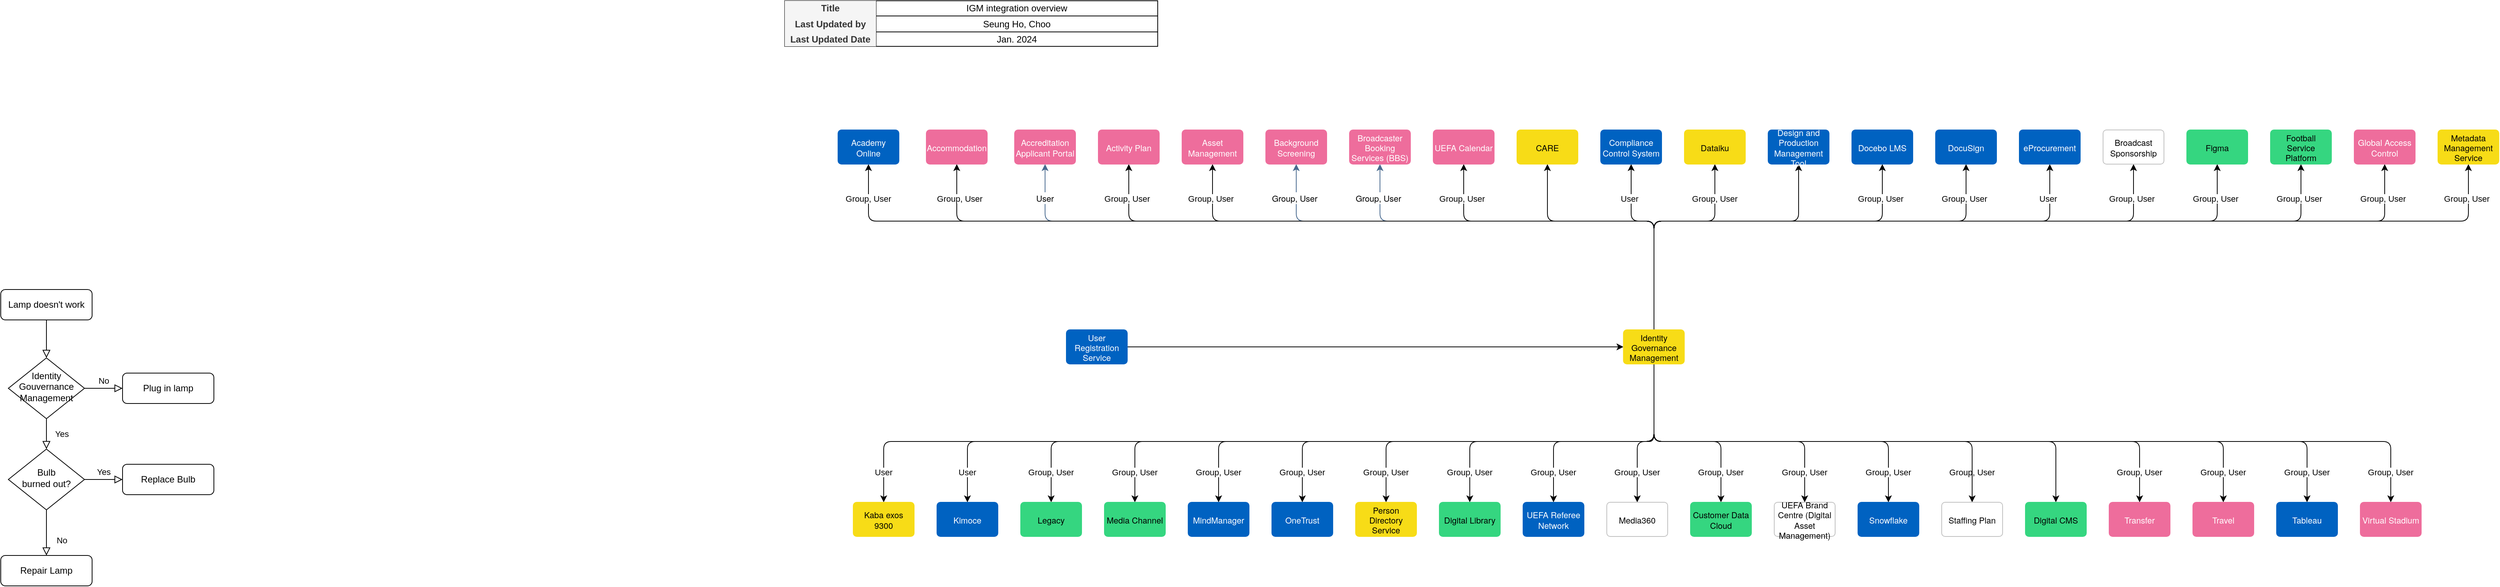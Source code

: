<mxfile version="23.1.2" type="github">
  <diagram id="C5RBs43oDa-KdzZeNtuy" name="Page-1">
    <mxGraphModel dx="1232" dy="2292" grid="1" gridSize="10" guides="1" tooltips="1" connect="1" arrows="1" fold="1" page="1" pageScale="1" pageWidth="827" pageHeight="1169" math="0" shadow="0">
      <root>
        <mxCell id="WIyWlLk6GJQsqaUBKTNV-0" />
        <mxCell id="WIyWlLk6GJQsqaUBKTNV-1" parent="WIyWlLk6GJQsqaUBKTNV-0" />
        <mxCell id="WIyWlLk6GJQsqaUBKTNV-2" value="" style="rounded=0;html=1;jettySize=auto;orthogonalLoop=1;fontSize=11;endArrow=block;endFill=0;endSize=8;strokeWidth=1;shadow=0;labelBackgroundColor=none;edgeStyle=orthogonalEdgeStyle;" parent="WIyWlLk6GJQsqaUBKTNV-1" source="WIyWlLk6GJQsqaUBKTNV-3" target="WIyWlLk6GJQsqaUBKTNV-6" edge="1">
          <mxGeometry relative="1" as="geometry" />
        </mxCell>
        <mxCell id="WIyWlLk6GJQsqaUBKTNV-3" value="Lamp doesn&#39;t work" style="rounded=1;whiteSpace=wrap;html=1;fontSize=12;glass=0;strokeWidth=1;shadow=0;" parent="WIyWlLk6GJQsqaUBKTNV-1" vertex="1">
          <mxGeometry x="160" y="80" width="120" height="40" as="geometry" />
        </mxCell>
        <mxCell id="WIyWlLk6GJQsqaUBKTNV-4" value="Yes" style="rounded=0;html=1;jettySize=auto;orthogonalLoop=1;fontSize=11;endArrow=block;endFill=0;endSize=8;strokeWidth=1;shadow=0;labelBackgroundColor=none;edgeStyle=orthogonalEdgeStyle;" parent="WIyWlLk6GJQsqaUBKTNV-1" source="WIyWlLk6GJQsqaUBKTNV-6" target="WIyWlLk6GJQsqaUBKTNV-10" edge="1">
          <mxGeometry y="20" relative="1" as="geometry">
            <mxPoint as="offset" />
          </mxGeometry>
        </mxCell>
        <mxCell id="WIyWlLk6GJQsqaUBKTNV-5" value="No" style="edgeStyle=orthogonalEdgeStyle;rounded=0;html=1;jettySize=auto;orthogonalLoop=1;fontSize=11;endArrow=block;endFill=0;endSize=8;strokeWidth=1;shadow=0;labelBackgroundColor=none;" parent="WIyWlLk6GJQsqaUBKTNV-1" source="WIyWlLk6GJQsqaUBKTNV-6" target="WIyWlLk6GJQsqaUBKTNV-7" edge="1">
          <mxGeometry y="10" relative="1" as="geometry">
            <mxPoint as="offset" />
          </mxGeometry>
        </mxCell>
        <mxCell id="WIyWlLk6GJQsqaUBKTNV-6" value="Identity Gouvernance Management" style="rhombus;whiteSpace=wrap;html=1;shadow=0;fontFamily=Helvetica;fontSize=12;align=center;strokeWidth=1;spacing=6;spacingTop=-4;" parent="WIyWlLk6GJQsqaUBKTNV-1" vertex="1">
          <mxGeometry x="170" y="170" width="100" height="80" as="geometry" />
        </mxCell>
        <mxCell id="WIyWlLk6GJQsqaUBKTNV-7" value="Plug in lamp" style="rounded=1;whiteSpace=wrap;html=1;fontSize=12;glass=0;strokeWidth=1;shadow=0;" parent="WIyWlLk6GJQsqaUBKTNV-1" vertex="1">
          <mxGeometry x="320" y="190" width="120" height="40" as="geometry" />
        </mxCell>
        <mxCell id="WIyWlLk6GJQsqaUBKTNV-8" value="No" style="rounded=0;html=1;jettySize=auto;orthogonalLoop=1;fontSize=11;endArrow=block;endFill=0;endSize=8;strokeWidth=1;shadow=0;labelBackgroundColor=none;edgeStyle=orthogonalEdgeStyle;" parent="WIyWlLk6GJQsqaUBKTNV-1" source="WIyWlLk6GJQsqaUBKTNV-10" target="WIyWlLk6GJQsqaUBKTNV-11" edge="1">
          <mxGeometry x="0.333" y="20" relative="1" as="geometry">
            <mxPoint as="offset" />
          </mxGeometry>
        </mxCell>
        <mxCell id="WIyWlLk6GJQsqaUBKTNV-9" value="Yes" style="edgeStyle=orthogonalEdgeStyle;rounded=0;html=1;jettySize=auto;orthogonalLoop=1;fontSize=11;endArrow=block;endFill=0;endSize=8;strokeWidth=1;shadow=0;labelBackgroundColor=none;" parent="WIyWlLk6GJQsqaUBKTNV-1" source="WIyWlLk6GJQsqaUBKTNV-10" target="WIyWlLk6GJQsqaUBKTNV-12" edge="1">
          <mxGeometry y="10" relative="1" as="geometry">
            <mxPoint as="offset" />
          </mxGeometry>
        </mxCell>
        <mxCell id="WIyWlLk6GJQsqaUBKTNV-10" value="Bulb&lt;br&gt;burned out?" style="rhombus;whiteSpace=wrap;html=1;shadow=0;fontFamily=Helvetica;fontSize=12;align=center;strokeWidth=1;spacing=6;spacingTop=-4;" parent="WIyWlLk6GJQsqaUBKTNV-1" vertex="1">
          <mxGeometry x="170" y="290" width="100" height="80" as="geometry" />
        </mxCell>
        <mxCell id="WIyWlLk6GJQsqaUBKTNV-11" value="Repair Lamp" style="rounded=1;whiteSpace=wrap;html=1;fontSize=12;glass=0;strokeWidth=1;shadow=0;" parent="WIyWlLk6GJQsqaUBKTNV-1" vertex="1">
          <mxGeometry x="160" y="430" width="120" height="40" as="geometry" />
        </mxCell>
        <mxCell id="WIyWlLk6GJQsqaUBKTNV-12" value="Replace Bulb" style="rounded=1;whiteSpace=wrap;html=1;fontSize=12;glass=0;strokeWidth=1;shadow=0;" parent="WIyWlLk6GJQsqaUBKTNV-1" vertex="1">
          <mxGeometry x="320" y="310" width="120" height="40" as="geometry" />
        </mxCell>
        <object lxType="collapsedRelation" sourceFactSheetId="a150b30c-0791-4697-baf8-0e4c35828d77" targetFactSheetId="f8505ab4-2706-4c58-884c-683e9ea03938" label="" id="pcWrC_nRyzjh7GWseDeY-0">
          <lx-collapsed-data>
            <object lxType="relation" lxName="relProviderApplicationToInterface" lxId="9ad22a3b-2b49-47aa-bac1-467ae83dc149" />
            <object lxType="factSheet" lxId="622c0865-ebb9-4e3c-8d84-d0aeb681301f" />
            <object lxType="relation" lxName="relInterfaceToConsumerApplication" lxId="406bd4ab-60c9-4b84-af8a-10b03feecd43" />
          </lx-collapsed-data>
          <mxCell style="leanix_collapsed_relation;startArrow=classic;endArrow=none;edgeStyle=orthogonalEdgeStyle;orthogonal=1;" edge="1" parent="WIyWlLk6GJQsqaUBKTNV-1" source="pcWrC_nRyzjh7GWseDeY-40" target="pcWrC_nRyzjh7GWseDeY-80">
            <mxGeometry relative="1" as="geometry">
              <Array as="points">
                <mxPoint x="1830" y="156" />
                <mxPoint x="1830" y="156" />
              </Array>
            </mxGeometry>
          </mxCell>
        </object>
        <object lxType="collapsedRelation" sourceFactSheetId="c6fc9cf3-9634-44ff-9c24-b967e0b2bbd4" targetFactSheetId="a150b30c-0791-4697-baf8-0e4c35828d77" label="Group, User" id="pcWrC_nRyzjh7GWseDeY-1">
          <lx-collapsed-data>
            <object lxType="relation" lxName="relConsumerApplicationToInterface" lxId="b0ebb1cf-f905-4a6b-a469-6065473e472d" />
            <object lxType="factSheet" lxId="62c2d314-ccce-467d-8743-fd0156c33fce" />
            <object lxType="relation" lxName="relInterfaceToProviderApplication" lxId="2242b1cb-29cc-4906-9298-8039f836a9fe" />
          </lx-collapsed-data>
          <mxCell style="leanix_collapsed_relation;startArrow=classic;endArrow=none;edgeStyle=orthogonalEdgeStyle;orthogonal=1;" edge="1" parent="WIyWlLk6GJQsqaUBKTNV-1" source="pcWrC_nRyzjh7GWseDeY-79" target="pcWrC_nRyzjh7GWseDeY-40">
            <mxGeometry x="-0.93" relative="1" as="geometry">
              <Array as="points">
                <mxPoint x="3300" y="280" />
                <mxPoint x="2332" y="280" />
              </Array>
              <mxPoint as="offset" />
            </mxGeometry>
          </mxCell>
        </object>
        <object lxType="collapsedRelation" sourceFactSheetId="81e82283-552a-4d8f-a5e4-d4f9e5ef8d28" targetFactSheetId="a150b30c-0791-4697-baf8-0e4c35828d77" label="Group, User" id="pcWrC_nRyzjh7GWseDeY-2">
          <lx-collapsed-data>
            <object lxType="relation" lxName="relConsumerApplicationToInterface" lxId="387d9575-520a-4f38-9bbf-a8ed6260771a" />
            <object lxType="factSheet" lxId="3c1919da-064c-46d3-bf30-113d81d373cd" />
            <object lxType="relation" lxName="relInterfaceToProviderApplication" lxId="dc7613e1-fe84-4a6f-8d93-e49c51910277" />
          </lx-collapsed-data>
          <mxCell style="leanix_collapsed_relation;startArrow=classic;endArrow=none;edgeStyle=orthogonalEdgeStyle;orthogonal=1;" edge="1" parent="WIyWlLk6GJQsqaUBKTNV-1" source="pcWrC_nRyzjh7GWseDeY-78" target="pcWrC_nRyzjh7GWseDeY-40">
            <mxGeometry x="-0.923" relative="1" as="geometry">
              <Array as="points">
                <mxPoint x="3190" y="280" />
                <mxPoint x="2332" y="280" />
              </Array>
              <mxPoint as="offset" />
            </mxGeometry>
          </mxCell>
        </object>
        <object lxType="collapsedRelation" sourceFactSheetId="f88ba9fb-6682-423a-80e4-6531f1c1e0b2" targetFactSheetId="a150b30c-0791-4697-baf8-0e4c35828d77" label="Group, User" id="pcWrC_nRyzjh7GWseDeY-3">
          <lx-collapsed-data>
            <object lxType="relation" lxName="relConsumerApplicationToInterface" lxId="c4abacbc-247c-4d1c-874b-72fad7296844" />
            <object lxType="factSheet" lxId="46d3a255-20b7-4f41-83b9-773ea5de53fa" />
            <object lxType="relation" lxName="relInterfaceToProviderApplication" lxId="9e47ca95-cdc3-440c-b4d3-e4666193cce2" />
          </lx-collapsed-data>
          <mxCell style="leanix_collapsed_relation;startArrow=classic;endArrow=none;edgeStyle=orthogonalEdgeStyle;orthogonal=1;" edge="1" parent="WIyWlLk6GJQsqaUBKTNV-1" source="pcWrC_nRyzjh7GWseDeY-77" target="pcWrC_nRyzjh7GWseDeY-40">
            <mxGeometry x="-0.914" relative="1" as="geometry">
              <Array as="points">
                <mxPoint x="3080" y="280" />
                <mxPoint x="2332" y="280" />
              </Array>
              <mxPoint as="offset" />
            </mxGeometry>
          </mxCell>
        </object>
        <object lxType="collapsedRelation" sourceFactSheetId="18fecc01-66cc-4dc6-9565-8763afe11758" targetFactSheetId="a150b30c-0791-4697-baf8-0e4c35828d77" label="Group, User" id="pcWrC_nRyzjh7GWseDeY-4">
          <lx-collapsed-data>
            <object lxType="relation" lxName="relConsumerApplicationToInterface" lxId="dfb594ce-db12-44b8-bc67-ad1fa02d5e50" />
            <object lxType="factSheet" lxId="f1d73632-fbd0-43d8-87df-63a1e4b8ecef" />
            <object lxType="relation" lxName="relInterfaceToProviderApplication" lxId="08befe11-9047-422d-871f-0f7603e4d3bd" />
          </lx-collapsed-data>
          <mxCell style="leanix_collapsed_relation;startArrow=classic;endArrow=none;edgeStyle=orthogonalEdgeStyle;orthogonal=1;" edge="1" parent="WIyWlLk6GJQsqaUBKTNV-1" source="pcWrC_nRyzjh7GWseDeY-76" target="pcWrC_nRyzjh7GWseDeY-40">
            <mxGeometry x="-0.902" relative="1" as="geometry">
              <Array as="points">
                <mxPoint x="2970" y="280" />
                <mxPoint x="2332" y="280" />
              </Array>
              <mxPoint as="offset" />
            </mxGeometry>
          </mxCell>
        </object>
        <object lxType="collapsedRelation" sourceFactSheetId="4a4b7020-d961-492d-9839-1a99084b4a9f" targetFactSheetId="a150b30c-0791-4697-baf8-0e4c35828d77" label="Group, User" id="pcWrC_nRyzjh7GWseDeY-5">
          <lx-collapsed-data>
            <object lxType="relation" lxName="relConsumerApplicationToInterface" lxId="f1bf20eb-f2b0-4c3e-87e5-1622b81baebb" />
            <object lxType="factSheet" lxId="d01e2877-818e-476f-b237-927efc493c0a" />
            <object lxType="relation" lxName="relInterfaceToProviderApplication" lxId="ff7b1902-94a3-4621-b3a4-dc3d6a17b70a" />
          </lx-collapsed-data>
          <mxCell style="leanix_collapsed_relation;startArrow=classic;endArrow=none;edgeStyle=orthogonalEdgeStyle;orthogonal=1;" edge="1" parent="WIyWlLk6GJQsqaUBKTNV-1" source="pcWrC_nRyzjh7GWseDeY-75" target="pcWrC_nRyzjh7GWseDeY-40">
            <mxGeometry x="-0.465" y="40" relative="1" as="geometry">
              <Array as="points">
                <mxPoint x="2860" y="280" />
                <mxPoint x="2332" y="280" />
              </Array>
              <mxPoint as="offset" />
            </mxGeometry>
          </mxCell>
        </object>
        <object lxType="collapsedRelation" sourceFactSheetId="f899b940-634a-454e-8405-853d3526ea0c" targetFactSheetId="a150b30c-0791-4697-baf8-0e4c35828d77" label="" id="pcWrC_nRyzjh7GWseDeY-6">
          <lx-collapsed-data>
            <object lxType="relation" lxName="relConsumerApplicationToInterface" lxId="2f1cd6a7-df43-42d5-99de-bcaa1ad1a6a7" />
            <object lxType="factSheet" lxId="4257609f-5dfc-4bfb-8213-5446c7f95a8a" />
            <object lxType="relation" lxName="relInterfaceToProviderApplication" lxId="ca0f8463-3248-4d3f-a1d1-65046e199d52" />
          </lx-collapsed-data>
          <mxCell style="leanix_collapsed_relation;startArrow=classic;endArrow=none;edgeStyle=orthogonalEdgeStyle;orthogonal=1;" edge="1" parent="WIyWlLk6GJQsqaUBKTNV-1" source="pcWrC_nRyzjh7GWseDeY-74" target="pcWrC_nRyzjh7GWseDeY-40">
            <mxGeometry relative="1" as="geometry">
              <Array as="points">
                <mxPoint x="2750" y="280" />
                <mxPoint x="2332" y="280" />
              </Array>
            </mxGeometry>
          </mxCell>
        </object>
        <object lxType="collapsedRelation" sourceFactSheetId="757af4a3-3fab-47ff-82f6-527863b79120" targetFactSheetId="a150b30c-0791-4697-baf8-0e4c35828d77" label="Group, User" id="pcWrC_nRyzjh7GWseDeY-7">
          <lx-collapsed-data>
            <object lxType="relation" lxName="relConsumerApplicationToInterface" lxId="a937dea8-0484-464a-93c3-dd507beb5656" />
            <object lxType="factSheet" lxId="f0381597-4265-47ec-b59b-746d1def3552" />
            <object lxType="relation" lxName="relInterfaceToProviderApplication" lxId="e96f32f0-cbfb-4e00-a249-61d494a25961" />
          </lx-collapsed-data>
          <mxCell style="leanix_collapsed_relation;startArrow=classic;endArrow=none;edgeStyle=orthogonalEdgeStyle;orthogonal=1;" edge="1" parent="WIyWlLk6GJQsqaUBKTNV-1" source="pcWrC_nRyzjh7GWseDeY-73" target="pcWrC_nRyzjh7GWseDeY-40">
            <mxGeometry x="-0.837" relative="1" as="geometry">
              <Array as="points">
                <mxPoint x="2640" y="280" />
                <mxPoint x="2332" y="280" />
              </Array>
              <mxPoint as="offset" />
            </mxGeometry>
          </mxCell>
        </object>
        <object lxType="collapsedRelation" sourceFactSheetId="fc526e55-d500-446a-86e8-cd8d40ad406c" targetFactSheetId="a150b30c-0791-4697-baf8-0e4c35828d77" label="Group, User" id="pcWrC_nRyzjh7GWseDeY-8">
          <lx-collapsed-data>
            <object lxType="relation" lxName="relConsumerApplicationToInterface" lxId="f8a0d8a3-7752-4b93-bbe7-dc3772e39304" />
            <object lxType="factSheet" lxId="9a1a70ce-3c20-48ef-9293-f415434d20f8" />
            <object lxType="relation" lxName="relInterfaceToProviderApplication" lxId="d04ed8b7-bd80-4e02-94ae-5b1bda5300e0" />
          </lx-collapsed-data>
          <mxCell style="leanix_collapsed_relation;startArrow=classic;endArrow=none;edgeStyle=orthogonalEdgeStyle;orthogonal=1;" edge="1" parent="WIyWlLk6GJQsqaUBKTNV-1" source="pcWrC_nRyzjh7GWseDeY-72" target="pcWrC_nRyzjh7GWseDeY-40">
            <mxGeometry x="-0.789" relative="1" as="geometry">
              <Array as="points">
                <mxPoint x="2530" y="280" />
                <mxPoint x="2332" y="280" />
              </Array>
              <mxPoint as="offset" />
            </mxGeometry>
          </mxCell>
        </object>
        <object lxType="collapsedRelation" sourceFactSheetId="55ce27de-61b0-4325-a4fa-102ce9786273" targetFactSheetId="a150b30c-0791-4697-baf8-0e4c35828d77" label="Group, User" id="pcWrC_nRyzjh7GWseDeY-9">
          <lx-collapsed-data>
            <object lxType="relation" lxName="relConsumerApplicationToInterface" lxId="bbecd5d4-7d8f-46a5-bb7e-a623a535d9d4" />
            <object lxType="factSheet" lxId="45566f83-98d9-4fa6-b883-5af59c5e0694" />
            <object lxType="relation" lxName="relInterfaceToProviderApplication" lxId="cac2e00d-377b-457b-80c2-ac0041b92e5f" />
          </lx-collapsed-data>
          <mxCell style="leanix_collapsed_relation;startArrow=classic;endArrow=none;edgeStyle=orthogonalEdgeStyle;orthogonal=1;" edge="1" parent="WIyWlLk6GJQsqaUBKTNV-1" source="pcWrC_nRyzjh7GWseDeY-71" target="pcWrC_nRyzjh7GWseDeY-40">
            <mxGeometry x="-0.704" relative="1" as="geometry">
              <Array as="points">
                <mxPoint x="2420" y="280" />
                <mxPoint x="2332" y="280" />
              </Array>
              <mxPoint as="offset" />
            </mxGeometry>
          </mxCell>
        </object>
        <object lxType="collapsedRelation" sourceFactSheetId="40bd13b1-1c56-4593-80d1-c0f117202b42" targetFactSheetId="a150b30c-0791-4697-baf8-0e4c35828d77" label="Group, User" id="pcWrC_nRyzjh7GWseDeY-10">
          <lx-collapsed-data>
            <object lxType="relation" lxName="relConsumerApplicationToInterface" lxId="7fc8534e-0d3b-4a42-96ae-9cb8d38e21ca" />
            <object lxType="factSheet" lxId="5550d64b-fa41-4681-a5d4-d79234a5248f" />
            <object lxType="relation" lxName="relInterfaceToProviderApplication" lxId="350c69a7-6e1f-4dcb-ab6b-044e66eebcb7" />
          </lx-collapsed-data>
          <mxCell style="leanix_collapsed_relation;startArrow=classic;endArrow=none;edgeStyle=orthogonalEdgeStyle;orthogonal=1;" edge="1" parent="WIyWlLk6GJQsqaUBKTNV-1" source="pcWrC_nRyzjh7GWseDeY-70" target="pcWrC_nRyzjh7GWseDeY-40">
            <mxGeometry x="-0.608" relative="1" as="geometry">
              <Array as="points">
                <mxPoint x="2310" y="280" />
                <mxPoint x="2332" y="280" />
              </Array>
              <mxPoint as="offset" />
            </mxGeometry>
          </mxCell>
        </object>
        <object lxType="collapsedRelation" sourceFactSheetId="b55c4eb8-bb74-4a93-820f-aee04bbbd1a9" targetFactSheetId="a150b30c-0791-4697-baf8-0e4c35828d77" label="Group, User" id="pcWrC_nRyzjh7GWseDeY-11">
          <lx-collapsed-data>
            <object lxType="relation" lxName="relConsumerApplicationToInterface" lxId="6eaa3711-a5ac-4639-ae5d-7506d461926a" />
            <object lxType="factSheet" lxId="9e15b6a2-798d-4aa1-b61b-b0ae465a6150" />
            <object lxType="relation" lxName="relInterfaceToProviderApplication" lxId="e0cfc876-e24f-45e8-bf55-eb2846ccc508" />
          </lx-collapsed-data>
          <mxCell style="leanix_collapsed_relation;startArrow=classic;endArrow=none;edgeStyle=orthogonalEdgeStyle;orthogonal=1;" edge="1" parent="WIyWlLk6GJQsqaUBKTNV-1" source="pcWrC_nRyzjh7GWseDeY-69" target="pcWrC_nRyzjh7GWseDeY-40">
            <mxGeometry x="-0.745" relative="1" as="geometry">
              <Array as="points">
                <mxPoint x="2200" y="280" />
                <mxPoint x="2332" y="280" />
              </Array>
              <mxPoint as="offset" />
            </mxGeometry>
          </mxCell>
        </object>
        <object lxType="collapsedRelation" sourceFactSheetId="e5de2095-0dbc-463e-a95c-c8778f3697f5" targetFactSheetId="a150b30c-0791-4697-baf8-0e4c35828d77" label="Group, User" id="pcWrC_nRyzjh7GWseDeY-12">
          <lx-collapsed-data>
            <object lxType="relation" lxName="relConsumerApplicationToInterface" lxId="2fe51b45-9f7f-4b3c-a2a2-26a69f915720" />
            <object lxType="factSheet" lxId="b8a232f5-2f32-44e0-ac5a-2200a07d9b31" />
            <object lxType="relation" lxName="relInterfaceToProviderApplication" lxId="b5a4c959-7b3b-42fb-b836-b3561a8593de" />
          </lx-collapsed-data>
          <mxCell style="leanix_collapsed_relation;startArrow=classic;endArrow=none;edgeStyle=orthogonalEdgeStyle;orthogonal=1;" edge="1" parent="WIyWlLk6GJQsqaUBKTNV-1" source="pcWrC_nRyzjh7GWseDeY-68" target="pcWrC_nRyzjh7GWseDeY-40">
            <mxGeometry x="-0.811" relative="1" as="geometry">
              <Array as="points">
                <mxPoint x="2090" y="280" />
                <mxPoint x="2332" y="280" />
              </Array>
              <mxPoint as="offset" />
            </mxGeometry>
          </mxCell>
        </object>
        <object lxType="collapsedRelation" sourceFactSheetId="94fbacbe-bd99-4a20-9b91-654a2b8a6db6" targetFactSheetId="a150b30c-0791-4697-baf8-0e4c35828d77" label="Group, User" id="pcWrC_nRyzjh7GWseDeY-13">
          <lx-collapsed-data>
            <object lxType="relation" lxName="relConsumerApplicationToInterface" lxId="c2230b03-947c-4e83-89a1-aaf8eddfa027" />
            <object lxType="factSheet" lxId="52def540-f40c-4d87-bdc6-748ced856e74" />
            <object lxType="relation" lxName="relInterfaceToProviderApplication" lxId="210b4aa6-abdf-4545-a1d2-6a867de16e29" />
          </lx-collapsed-data>
          <mxCell style="leanix_collapsed_relation;startArrow=classic;endArrow=none;edgeStyle=orthogonalEdgeStyle;orthogonal=1;" edge="1" parent="WIyWlLk6GJQsqaUBKTNV-1" source="pcWrC_nRyzjh7GWseDeY-67" target="pcWrC_nRyzjh7GWseDeY-40">
            <mxGeometry x="-0.85" relative="1" as="geometry">
              <Array as="points">
                <mxPoint x="1980" y="280" />
                <mxPoint x="2332" y="280" />
              </Array>
              <mxPoint as="offset" />
            </mxGeometry>
          </mxCell>
        </object>
        <object lxType="collapsedRelation" sourceFactSheetId="44ab9b9d-9656-4443-b77b-15d80bf3831c" targetFactSheetId="a150b30c-0791-4697-baf8-0e4c35828d77" label="Group, User" id="pcWrC_nRyzjh7GWseDeY-14">
          <lx-collapsed-data>
            <object lxType="relation" lxName="relConsumerApplicationToInterface" lxId="02751ca8-d797-4be3-819b-a5a23d5f1ce2" />
            <object lxType="factSheet" lxId="4b931303-645c-41eb-8b8b-e759e656acc6" />
            <object lxType="relation" lxName="relInterfaceToProviderApplication" lxId="98be962b-348a-4eb5-9b7f-9450f64cbd87" />
          </lx-collapsed-data>
          <mxCell style="leanix_collapsed_relation;startArrow=classic;endArrow=none;edgeStyle=orthogonalEdgeStyle;orthogonal=1;" edge="1" parent="WIyWlLk6GJQsqaUBKTNV-1" source="pcWrC_nRyzjh7GWseDeY-66" target="pcWrC_nRyzjh7GWseDeY-40">
            <mxGeometry x="-0.876" relative="1" as="geometry">
              <Array as="points">
                <mxPoint x="1870" y="280" />
                <mxPoint x="2332" y="280" />
              </Array>
              <mxPoint as="offset" />
            </mxGeometry>
          </mxCell>
        </object>
        <object lxType="collapsedRelation" sourceFactSheetId="16396f44-6789-4bec-9fce-2e64d1ec904a" targetFactSheetId="a150b30c-0791-4697-baf8-0e4c35828d77" label="Group, User" id="pcWrC_nRyzjh7GWseDeY-15">
          <lx-collapsed-data>
            <object lxType="relation" lxName="relConsumerApplicationToInterface" lxId="79e0135b-3a2e-4779-aac5-b6ddde92c528" />
            <object lxType="factSheet" lxId="d3d3d01c-298a-40b7-8279-c445514bab96" />
            <object lxType="relation" lxName="relInterfaceToProviderApplication" lxId="70e54e88-3eb7-4676-b790-b6c93d85a8fb" />
          </lx-collapsed-data>
          <mxCell style="leanix_collapsed_relation;startArrow=classic;endArrow=none;edgeStyle=orthogonalEdgeStyle;orthogonal=1;" edge="1" parent="WIyWlLk6GJQsqaUBKTNV-1" source="pcWrC_nRyzjh7GWseDeY-65" target="pcWrC_nRyzjh7GWseDeY-40">
            <mxGeometry x="-0.894" relative="1" as="geometry">
              <Array as="points">
                <mxPoint x="1760" y="280" />
                <mxPoint x="2332" y="280" />
              </Array>
              <mxPoint as="offset" />
            </mxGeometry>
          </mxCell>
        </object>
        <object lxType="collapsedRelation" sourceFactSheetId="3bd92546-2c88-4394-abe5-e115c05e1380" targetFactSheetId="a150b30c-0791-4697-baf8-0e4c35828d77" label="Group, User" id="pcWrC_nRyzjh7GWseDeY-16">
          <lx-collapsed-data>
            <object lxType="relation" lxName="relConsumerApplicationToInterface" lxId="a4177f07-c332-4617-a47c-59f02517bf4d" />
            <object lxType="factSheet" lxId="60aadccb-f2d3-49a2-a4f7-b12ad5b3c70d" />
            <object lxType="relation" lxName="relInterfaceToProviderApplication" lxId="38274836-b8c4-4612-a93a-a50181c87be0" />
          </lx-collapsed-data>
          <mxCell style="leanix_collapsed_relation;startArrow=classic;endArrow=none;edgeStyle=orthogonalEdgeStyle;orthogonal=1;" edge="1" parent="WIyWlLk6GJQsqaUBKTNV-1" source="pcWrC_nRyzjh7GWseDeY-64" target="pcWrC_nRyzjh7GWseDeY-40">
            <mxGeometry x="-0.907" relative="1" as="geometry">
              <Array as="points">
                <mxPoint x="1650" y="280" />
                <mxPoint x="2332" y="280" />
              </Array>
              <mxPoint as="offset" />
            </mxGeometry>
          </mxCell>
        </object>
        <object lxType="collapsedRelation" sourceFactSheetId="4948219f-401c-4b0e-a8b0-7af1509d8390" targetFactSheetId="a150b30c-0791-4697-baf8-0e4c35828d77" label="Group, User" id="pcWrC_nRyzjh7GWseDeY-17">
          <lx-collapsed-data>
            <object lxType="relation" lxName="relConsumerApplicationToInterface" lxId="8594dfcd-df3d-4d03-848c-a3c6a75e108e" />
            <object lxType="factSheet" lxId="c64dbea2-d57f-4628-a54d-e96376a64c88" />
            <object lxType="relation" lxName="relInterfaceToProviderApplication" lxId="c9d5c60b-be05-41a9-b7ce-5f4d80e71d1c" />
          </lx-collapsed-data>
          <mxCell style="leanix_collapsed_relation;startArrow=classic;endArrow=none;edgeStyle=orthogonalEdgeStyle;orthogonal=1;" edge="1" parent="WIyWlLk6GJQsqaUBKTNV-1" source="pcWrC_nRyzjh7GWseDeY-63" target="pcWrC_nRyzjh7GWseDeY-40">
            <mxGeometry x="-0.918" relative="1" as="geometry">
              <Array as="points">
                <mxPoint x="1540" y="280" />
                <mxPoint x="2332" y="280" />
              </Array>
              <mxPoint as="offset" />
            </mxGeometry>
          </mxCell>
        </object>
        <object lxType="collapsedRelation" sourceFactSheetId="4f3f6a8b-6115-4b44-a12a-5a1f5b2b0070" targetFactSheetId="a150b30c-0791-4697-baf8-0e4c35828d77" label="User" id="pcWrC_nRyzjh7GWseDeY-18">
          <lx-collapsed-data>
            <object lxType="relation" lxName="relConsumerApplicationToInterface" lxId="ccb0b913-3e1e-4b12-b3d9-6d254ef82322" />
            <object lxType="factSheet" lxId="557b142b-0253-4aec-93cf-54e3c93c22d7" />
            <object lxType="relation" lxName="relInterfaceToProviderApplication" lxId="93b052ac-3d34-4ad3-b5c9-5828c9e5a9c0" />
          </lx-collapsed-data>
          <mxCell style="leanix_collapsed_relation;startArrow=classic;endArrow=none;edgeStyle=orthogonalEdgeStyle;orthogonal=1;" edge="1" parent="WIyWlLk6GJQsqaUBKTNV-1" source="pcWrC_nRyzjh7GWseDeY-62" target="pcWrC_nRyzjh7GWseDeY-40">
            <mxGeometry x="-0.926" relative="1" as="geometry">
              <Array as="points">
                <mxPoint x="1430" y="280" />
                <mxPoint x="2332" y="280" />
              </Array>
              <mxPoint as="offset" />
            </mxGeometry>
          </mxCell>
        </object>
        <object lxType="collapsedRelation" sourceFactSheetId="8649f864-5c4f-45f6-a512-7b785de8901a" targetFactSheetId="a150b30c-0791-4697-baf8-0e4c35828d77" label="User" id="pcWrC_nRyzjh7GWseDeY-19">
          <lx-collapsed-data>
            <object lxType="relation" lxName="relConsumerApplicationToInterface" lxId="7639ed48-b572-4cd1-ab75-994de51d415f" />
            <object lxType="factSheet" lxId="8cf6bd80-f8ad-4e63-b3b2-d8aaedfe2407" />
            <object lxType="relation" lxName="relInterfaceToProviderApplication" lxId="2a39cab0-07b6-45d8-ba02-f2dd1675bfa0" />
          </lx-collapsed-data>
          <mxCell style="leanix_collapsed_relation;startArrow=classic;endArrow=none;edgeStyle=orthogonalEdgeStyle;orthogonal=1;" edge="1" parent="WIyWlLk6GJQsqaUBKTNV-1" source="pcWrC_nRyzjh7GWseDeY-61" target="pcWrC_nRyzjh7GWseDeY-40">
            <mxGeometry x="-0.933" relative="1" as="geometry">
              <Array as="points">
                <mxPoint x="1320" y="280" />
                <mxPoint x="2332" y="280" />
              </Array>
              <mxPoint as="offset" />
            </mxGeometry>
          </mxCell>
        </object>
        <object lxType="collapsedRelation" sourceFactSheetId="1781d07c-e0da-4079-8e6a-0840a7d7b8d4" targetFactSheetId="a150b30c-0791-4697-baf8-0e4c35828d77" label="Group, User" id="pcWrC_nRyzjh7GWseDeY-20">
          <lx-collapsed-data>
            <object lxType="relation" lxName="relConsumerApplicationToInterface" lxId="341b8140-3a22-4a34-a100-67342e721462" />
            <object lxType="factSheet" lxId="7c7dd01d-fc48-45fe-b325-620c32458ef1" />
            <object lxType="relation" lxName="relInterfaceToProviderApplication" lxId="835dc5cf-4445-49ba-9b28-8cf6b480873f" />
          </lx-collapsed-data>
          <mxCell style="leanix_collapsed_relation;startArrow=classic;endArrow=none;edgeStyle=orthogonalEdgeStyle;orthogonal=1;" edge="1" parent="WIyWlLk6GJQsqaUBKTNV-1" source="pcWrC_nRyzjh7GWseDeY-60" target="pcWrC_nRyzjh7GWseDeY-40">
            <mxGeometry x="-0.93" y="-2" relative="1" as="geometry">
              <Array as="points">
                <mxPoint x="3402" y="-10" />
                <mxPoint x="2332" y="-10" />
              </Array>
              <mxPoint as="offset" />
            </mxGeometry>
          </mxCell>
        </object>
        <object lxType="collapsedRelation" sourceFactSheetId="1176b512-59c3-4735-a377-a9718e5af599" targetFactSheetId="a150b30c-0791-4697-baf8-0e4c35828d77" label="Group, User" id="pcWrC_nRyzjh7GWseDeY-21">
          <lx-collapsed-data>
            <object lxType="relation" lxName="relConsumerApplicationToInterface" lxId="297bf33f-38af-46e9-8ba9-fda6c1c76f91" />
            <object lxType="factSheet" lxId="27bc53c9-b287-48a6-8bd9-129760930e98" />
            <object lxType="relation" lxName="relInterfaceToProviderApplication" lxId="5d16b879-1965-4955-b0b3-8e508597235b" />
          </lx-collapsed-data>
          <mxCell style="leanix_collapsed_relation;startArrow=classic;endArrow=none;edgeStyle=orthogonalEdgeStyle;orthogonal=1;" edge="1" parent="WIyWlLk6GJQsqaUBKTNV-1" source="pcWrC_nRyzjh7GWseDeY-59" target="pcWrC_nRyzjh7GWseDeY-40">
            <mxGeometry x="-0.924" y="-2" relative="1" as="geometry">
              <Array as="points">
                <mxPoint x="3292" y="-10" />
                <mxPoint x="2332" y="-10" />
              </Array>
              <mxPoint as="offset" />
            </mxGeometry>
          </mxCell>
        </object>
        <object lxType="collapsedRelation" sourceFactSheetId="bd51d306-939f-4656-b83f-bbbf53d890b2" targetFactSheetId="a150b30c-0791-4697-baf8-0e4c35828d77" label="Group, User" id="pcWrC_nRyzjh7GWseDeY-22">
          <lx-collapsed-data>
            <object lxType="relation" lxName="relConsumerApplicationToInterface" lxId="4b4d1e4d-20b1-41f3-9c02-8097fe9f88ed" />
            <object lxType="factSheet" lxId="7178ae11-d6c7-47ae-82cf-d5a49cfa4ac3" />
            <object lxType="relation" lxName="relInterfaceToProviderApplication" lxId="a4704ac9-b374-445d-b34a-d0b2cce6f54a" />
          </lx-collapsed-data>
          <mxCell style="leanix_collapsed_relation;startArrow=classic;endArrow=none;edgeStyle=orthogonalEdgeStyle;orthogonal=1;" edge="1" parent="WIyWlLk6GJQsqaUBKTNV-1" source="pcWrC_nRyzjh7GWseDeY-58" target="pcWrC_nRyzjh7GWseDeY-40">
            <mxGeometry x="-0.916" y="-2" relative="1" as="geometry">
              <Array as="points">
                <mxPoint x="3182" y="-10" />
                <mxPoint x="2332" y="-10" />
              </Array>
              <mxPoint as="offset" />
            </mxGeometry>
          </mxCell>
        </object>
        <object lxType="collapsedRelation" sourceFactSheetId="2627bcc7-d51d-4c60-be99-ff4c9a42d01a" targetFactSheetId="a150b30c-0791-4697-baf8-0e4c35828d77" label="Group, User" id="pcWrC_nRyzjh7GWseDeY-23">
          <lx-collapsed-data>
            <object lxType="relation" lxName="relConsumerApplicationToInterface" lxId="b1a836bb-bf0c-49af-9cdb-605bcff4d86c" />
            <object lxType="factSheet" lxId="3abb7e5c-3d33-43b2-bd69-abae8e00231c" />
            <object lxType="relation" lxName="relInterfaceToProviderApplication" lxId="7d3b8358-e1d7-4059-86ca-f57122fe86b8" />
          </lx-collapsed-data>
          <mxCell style="leanix_collapsed_relation;startArrow=classic;endArrow=none;edgeStyle=orthogonalEdgeStyle;orthogonal=1;" edge="1" parent="WIyWlLk6GJQsqaUBKTNV-1" source="pcWrC_nRyzjh7GWseDeY-57" target="pcWrC_nRyzjh7GWseDeY-40">
            <mxGeometry x="-0.906" y="-2" relative="1" as="geometry">
              <Array as="points">
                <mxPoint x="3072" y="-10" />
                <mxPoint x="2332" y="-10" />
              </Array>
              <mxPoint as="offset" />
            </mxGeometry>
          </mxCell>
        </object>
        <object lxType="collapsedRelation" sourceFactSheetId="0c14797d-610f-4b7e-b38e-e0f4bee4cfb5" targetFactSheetId="a150b30c-0791-4697-baf8-0e4c35828d77" label="Group, User" id="pcWrC_nRyzjh7GWseDeY-24">
          <lx-collapsed-data>
            <object lxType="relation" lxName="relConsumerApplicationToInterface" lxId="d8eb6b57-061a-4e4b-8c5b-04d197cd33d5" />
            <object lxType="factSheet" lxId="a50a929e-8e77-4eff-b3a8-bdf986343e0b" />
            <object lxType="relation" lxName="relInterfaceToProviderApplication" lxId="818afdf3-054e-4075-abf6-0b2d3758bdf1" />
          </lx-collapsed-data>
          <mxCell style="leanix_collapsed_relation;startArrow=classic;endArrow=none;edgeStyle=orthogonalEdgeStyle;orthogonal=1;" edge="1" parent="WIyWlLk6GJQsqaUBKTNV-1" source="pcWrC_nRyzjh7GWseDeY-56" target="pcWrC_nRyzjh7GWseDeY-40">
            <mxGeometry x="-0.894" y="-2" relative="1" as="geometry">
              <Array as="points">
                <mxPoint x="2962" y="-10" />
                <mxPoint x="2332" y="-10" />
              </Array>
              <mxPoint as="offset" />
            </mxGeometry>
          </mxCell>
        </object>
        <object lxType="collapsedRelation" sourceFactSheetId="7e7d42fd-bc32-43b1-a4ba-9d22db4f3f12" targetFactSheetId="a150b30c-0791-4697-baf8-0e4c35828d77" label="User" id="pcWrC_nRyzjh7GWseDeY-25">
          <lx-collapsed-data>
            <object lxType="relation" lxName="relConsumerApplicationToInterface" lxId="9a042298-607f-48f2-bc45-d047899d3bb8" />
            <object lxType="factSheet" lxId="93a1dbe4-ace4-4f90-8132-4abf57785cdc" />
            <object lxType="relation" lxName="relInterfaceToProviderApplication" lxId="7c10fe1c-82b1-41a6-b876-5d1f7e7b7a53" />
          </lx-collapsed-data>
          <mxCell style="leanix_collapsed_relation;startArrow=classic;endArrow=none;edgeStyle=orthogonalEdgeStyle;orthogonal=1;" edge="1" parent="WIyWlLk6GJQsqaUBKTNV-1" source="pcWrC_nRyzjh7GWseDeY-55" target="pcWrC_nRyzjh7GWseDeY-40">
            <mxGeometry x="-0.878" y="-2" relative="1" as="geometry">
              <Array as="points">
                <mxPoint x="2852" y="-10" />
                <mxPoint x="2332" y="-10" />
              </Array>
              <mxPoint as="offset" />
            </mxGeometry>
          </mxCell>
        </object>
        <object lxType="collapsedRelation" sourceFactSheetId="e8a4fb2d-1136-4631-a295-b526ee77e251" targetFactSheetId="a150b30c-0791-4697-baf8-0e4c35828d77" label="Group, User" id="pcWrC_nRyzjh7GWseDeY-26">
          <lx-collapsed-data>
            <object lxType="relation" lxName="relConsumerApplicationToInterface" lxId="362c5d42-74f6-475c-a073-05a411e2e13c" />
            <object lxType="factSheet" lxId="f43a8678-cf0b-4dd8-9099-92ff2952a852" />
            <object lxType="relation" lxName="relInterfaceToProviderApplication" lxId="aac955cf-27cb-42b3-88b2-d9322ae2a35f" />
          </lx-collapsed-data>
          <mxCell style="leanix_collapsed_relation;startArrow=classic;endArrow=none;edgeStyle=orthogonalEdgeStyle;orthogonal=1;" edge="1" parent="WIyWlLk6GJQsqaUBKTNV-1" source="pcWrC_nRyzjh7GWseDeY-54" target="pcWrC_nRyzjh7GWseDeY-40">
            <mxGeometry x="-0.857" y="-2" relative="1" as="geometry">
              <Array as="points">
                <mxPoint x="2742" y="-10" />
                <mxPoint x="2332" y="-10" />
              </Array>
              <mxPoint as="offset" />
            </mxGeometry>
          </mxCell>
        </object>
        <object lxType="collapsedRelation" sourceFactSheetId="62921306-c119-4783-bf9e-661692f8e9ad" targetFactSheetId="a150b30c-0791-4697-baf8-0e4c35828d77" label="Group, User" id="pcWrC_nRyzjh7GWseDeY-27">
          <lx-collapsed-data>
            <object lxType="relation" lxName="relConsumerApplicationToInterface" lxId="c9cd6e58-6f02-4d1b-b2ab-a849b86e1edc" />
            <object lxType="factSheet" lxId="4d8a2920-a1a3-4a2b-b6f8-f84e17145d5a" />
            <object lxType="relation" lxName="relInterfaceToProviderApplication" lxId="db5ea658-c061-489a-bb22-7f92d2e4bfed" />
          </lx-collapsed-data>
          <mxCell style="leanix_collapsed_relation;startArrow=classic;endArrow=none;edgeStyle=orthogonalEdgeStyle;orthogonal=1;" edge="1" parent="WIyWlLk6GJQsqaUBKTNV-1" source="pcWrC_nRyzjh7GWseDeY-53" target="pcWrC_nRyzjh7GWseDeY-40">
            <mxGeometry x="-0.826" y="-2" relative="1" as="geometry">
              <Array as="points">
                <mxPoint x="2632" y="-10" />
                <mxPoint x="2332" y="-10" />
              </Array>
              <mxPoint as="offset" />
            </mxGeometry>
          </mxCell>
        </object>
        <object lxType="collapsedRelation" sourceFactSheetId="a408437e-d7e2-4b60-92be-3774898efa0a" targetFactSheetId="a150b30c-0791-4697-baf8-0e4c35828d77" label="" id="pcWrC_nRyzjh7GWseDeY-28">
          <lx-collapsed-data>
            <object lxType="relation" lxName="relConsumerApplicationToInterface" lxId="1a171a8a-ff29-4c6e-b33b-5b11ebd476ed" />
            <object lxType="factSheet" lxId="022bd5c5-e214-4e8f-ad1f-3938ee11a9c2" />
            <object lxType="relation" lxName="relInterfaceToProviderApplication" lxId="1687d640-0dd8-4c83-b1f1-456f9522cf1e" />
          </lx-collapsed-data>
          <mxCell style="leanix_collapsed_relation;startArrow=classic;endArrow=none;edgeStyle=orthogonalEdgeStyle;orthogonal=1;" edge="1" parent="WIyWlLk6GJQsqaUBKTNV-1" source="pcWrC_nRyzjh7GWseDeY-52" target="pcWrC_nRyzjh7GWseDeY-40">
            <mxGeometry relative="1" as="geometry">
              <Array as="points">
                <mxPoint x="2522" y="-10" />
                <mxPoint x="2332" y="-10" />
              </Array>
            </mxGeometry>
          </mxCell>
        </object>
        <object lxType="collapsedRelation" sourceFactSheetId="c3ded5f4-ad67-49ee-9abd-1865e4881e1f" targetFactSheetId="a150b30c-0791-4697-baf8-0e4c35828d77" label="Group, User" id="pcWrC_nRyzjh7GWseDeY-29">
          <lx-collapsed-data>
            <object lxType="relation" lxName="relConsumerApplicationToInterface" lxId="6afd8616-ae6a-48e2-a447-1172d4d72d25" />
            <object lxType="factSheet" lxId="9182a070-30db-4afc-af3f-638dca7c583f" />
            <object lxType="relation" lxName="relInterfaceToProviderApplication" lxId="963abe97-4cf6-46f3-b894-824b753629f0" />
          </lx-collapsed-data>
          <mxCell style="leanix_collapsed_relation;startArrow=classic;endArrow=none;edgeStyle=orthogonalEdgeStyle;orthogonal=1;" edge="1" parent="WIyWlLk6GJQsqaUBKTNV-1" source="pcWrC_nRyzjh7GWseDeY-51" target="pcWrC_nRyzjh7GWseDeY-40">
            <mxGeometry x="-0.698" relative="1" as="geometry">
              <Array as="points">
                <mxPoint x="2412" y="-10" />
                <mxPoint x="2332" y="-10" />
              </Array>
              <mxPoint as="offset" />
            </mxGeometry>
          </mxCell>
        </object>
        <object lxType="collapsedRelation" sourceFactSheetId="78fe933b-cfee-4950-861e-6c3ccc502d28" targetFactSheetId="a150b30c-0791-4697-baf8-0e4c35828d77" label="User" id="pcWrC_nRyzjh7GWseDeY-30">
          <lx-collapsed-data>
            <object lxType="relation" lxName="relConsumerApplicationToInterface" lxId="cbabd37b-b731-4354-a854-1fbe3914b484" />
            <object lxType="factSheet" lxId="bb076a23-1416-4b25-9dbf-2ac942f31051" />
            <object lxType="relation" lxName="relInterfaceToProviderApplication" lxId="ab0d0729-044c-41a1-ad0e-aa11e8ae715d" />
          </lx-collapsed-data>
          <mxCell style="leanix_collapsed_relation;startArrow=classic;endArrow=none;edgeStyle=orthogonalEdgeStyle;orthogonal=1;" edge="1" parent="WIyWlLk6GJQsqaUBKTNV-1" source="pcWrC_nRyzjh7GWseDeY-50" target="pcWrC_nRyzjh7GWseDeY-40">
            <mxGeometry x="-0.637" y="-2" relative="1" as="geometry">
              <Array as="points">
                <mxPoint x="2302" y="-10" />
                <mxPoint x="2332" y="-10" />
              </Array>
              <mxPoint as="offset" />
            </mxGeometry>
          </mxCell>
        </object>
        <object lxType="collapsedRelation" sourceFactSheetId="4e930027-1eaf-47a0-bd06-682669f0a0be" targetFactSheetId="a150b30c-0791-4697-baf8-0e4c35828d77" label="" id="pcWrC_nRyzjh7GWseDeY-31">
          <lx-collapsed-data>
            <object lxType="relation" lxName="relConsumerApplicationToInterface" lxId="39724c52-234b-4e97-bea2-575dd507256d" />
            <object lxType="factSheet" lxId="d511421e-e024-4a9d-99a5-cc70aae6ef8c" />
            <object lxType="relation" lxName="relInterfaceToProviderApplication" lxId="65c6fb70-84d1-48a4-b99f-b3a336eb6239" />
          </lx-collapsed-data>
          <mxCell style="leanix_collapsed_relation;startArrow=classic;endArrow=none;edgeStyle=orthogonalEdgeStyle;orthogonal=1;" edge="1" parent="WIyWlLk6GJQsqaUBKTNV-1" source="pcWrC_nRyzjh7GWseDeY-49" target="pcWrC_nRyzjh7GWseDeY-40">
            <mxGeometry relative="1" as="geometry">
              <Array as="points">
                <mxPoint x="2192" y="-10" />
                <mxPoint x="2332" y="-10" />
              </Array>
            </mxGeometry>
          </mxCell>
        </object>
        <object lxType="collapsedRelation" sourceFactSheetId="80cb8b56-aae4-4d4b-918d-a668e334f882" targetFactSheetId="a150b30c-0791-4697-baf8-0e4c35828d77" label="Group, User" id="pcWrC_nRyzjh7GWseDeY-32">
          <lx-collapsed-data>
            <object lxType="relation" lxName="relConsumerApplicationToInterface" lxId="0bf56a38-0b10-425e-8096-ec47599f5e14" />
            <object lxType="factSheet" lxId="168127f4-1d55-409d-929f-b98706c07522" />
            <object lxType="relation" lxName="relInterfaceToProviderApplication" lxId="8ae6bc9b-d43c-4587-a240-5a98497b2bf0" />
          </lx-collapsed-data>
          <mxCell style="leanix_collapsed_relation;startArrow=classic;endArrow=none;edgeStyle=orthogonalEdgeStyle;orthogonal=1;" edge="1" parent="WIyWlLk6GJQsqaUBKTNV-1" source="pcWrC_nRyzjh7GWseDeY-48" target="pcWrC_nRyzjh7GWseDeY-40">
            <mxGeometry x="-0.808" y="-2" relative="1" as="geometry">
              <Array as="points">
                <mxPoint x="2082" y="-10" />
                <mxPoint x="2332" y="-10" />
              </Array>
              <mxPoint as="offset" />
            </mxGeometry>
          </mxCell>
        </object>
        <object lxType="collapsedRelation" sourceFactSheetId="39191531-c8da-4955-9b73-d81b1fd60819" targetFactSheetId="a150b30c-0791-4697-baf8-0e4c35828d77" label="Group, User" id="pcWrC_nRyzjh7GWseDeY-33">
          <lx-collapsed-data>
            <object lxType="relation" lxName="relConsumerApplicationToInterface" lxId="c2d6e184-7cdb-47a1-91b5-51324689aab0" />
            <object lxType="factSheet" lxId="0721b6f8-52bb-4110-acc8-2f8fc853410d" lxLifecyclePhase="active" />
            <object lxType="relation" lxName="relInterfaceToProviderApplication" lxId="e341de4d-d8af-461c-9a59-9d8962153a22" />
          </lx-collapsed-data>
          <mxCell style="leanix_collapsed_relation;startArrow=classic;endArrow=none;edgeStyle=orthogonalEdgeStyle;shape=connector;labelBackgroundColor=default;fontSize=11;fontFamily=Axiforma, Helvetica Neue, Helvetica, Arial, sans-serif;align=center;verticalAlign=middle;rounded=1;strokeColor=#496A8F;fontColor=default;dashed=0;orthogonal=1;" edge="1" parent="WIyWlLk6GJQsqaUBKTNV-1" source="pcWrC_nRyzjh7GWseDeY-47" target="pcWrC_nRyzjh7GWseDeY-40">
            <mxGeometry x="-0.844" y="-2" relative="1" as="geometry">
              <Array as="points">
                <mxPoint x="1972" y="-10" />
                <mxPoint x="2332" y="-10" />
              </Array>
              <mxPoint as="offset" />
            </mxGeometry>
          </mxCell>
        </object>
        <object lxType="collapsedRelation" sourceFactSheetId="562c7a8d-4255-4de3-be85-5ef02c8a9cba" targetFactSheetId="a150b30c-0791-4697-baf8-0e4c35828d77" label="Group, User" id="pcWrC_nRyzjh7GWseDeY-34">
          <lx-collapsed-data>
            <object lxType="relation" lxName="relConsumerApplicationToInterface" lxId="b2e3fe7f-f250-40d0-b34d-a5ed14da13d6" />
            <object lxType="factSheet" lxId="491c584a-07c6-4644-9e38-4e8febf4a7a1" lxLifecyclePhase="active" />
            <object lxType="relation" lxName="relInterfaceToProviderApplication" lxId="7b91f169-9d49-445e-ba76-abd55cd557d7" />
          </lx-collapsed-data>
          <mxCell style="leanix_collapsed_relation;startArrow=classic;endArrow=none;edgeStyle=orthogonalEdgeStyle;shape=connector;labelBackgroundColor=default;fontSize=11;fontFamily=Axiforma, Helvetica Neue, Helvetica, Arial, sans-serif;align=center;verticalAlign=middle;rounded=1;strokeColor=#496A8F;fontColor=default;dashed=0;orthogonal=1;" edge="1" parent="WIyWlLk6GJQsqaUBKTNV-1" source="pcWrC_nRyzjh7GWseDeY-46" target="pcWrC_nRyzjh7GWseDeY-40">
            <mxGeometry x="-0.869" y="-2" relative="1" as="geometry">
              <Array as="points">
                <mxPoint x="1862" y="-10" />
                <mxPoint x="2332" y="-10" />
              </Array>
              <mxPoint as="offset" />
            </mxGeometry>
          </mxCell>
        </object>
        <object lxType="collapsedRelation" sourceFactSheetId="e69e140a-5ce5-4d9d-a4cf-4f15b53d7cbb" targetFactSheetId="a150b30c-0791-4697-baf8-0e4c35828d77" label="Group, User" id="pcWrC_nRyzjh7GWseDeY-35">
          <lx-collapsed-data>
            <object lxType="relation" lxName="relConsumerApplicationToInterface" lxId="d1290076-80bc-4e2c-8a0a-66835694b1d1" />
            <object lxType="factSheet" lxId="4729647f-2891-4f21-9b5b-620b51c767cb" />
            <object lxType="relation" lxName="relInterfaceToProviderApplication" lxId="1ab64ce7-7a4c-454b-87a0-9ada10280fdb" />
          </lx-collapsed-data>
          <mxCell style="leanix_collapsed_relation;startArrow=classic;endArrow=none;edgeStyle=orthogonalEdgeStyle;orthogonal=1;" edge="1" parent="WIyWlLk6GJQsqaUBKTNV-1" source="pcWrC_nRyzjh7GWseDeY-45" target="pcWrC_nRyzjh7GWseDeY-40">
            <mxGeometry x="-0.887" y="-2" relative="1" as="geometry">
              <Array as="points">
                <mxPoint x="1752" y="-10" />
                <mxPoint x="2332" y="-10" />
              </Array>
              <mxPoint as="offset" />
            </mxGeometry>
          </mxCell>
        </object>
        <object lxType="collapsedRelation" sourceFactSheetId="c2974416-8f2b-426d-b62a-706bacb31a5a" targetFactSheetId="a150b30c-0791-4697-baf8-0e4c35828d77" label="Group, User" id="pcWrC_nRyzjh7GWseDeY-36">
          <lx-collapsed-data>
            <object lxType="relation" lxName="relConsumerApplicationToInterface" lxId="67377d1b-05cb-42ce-a0f6-9d68afc72315" />
            <object lxType="factSheet" lxId="1462b0dd-26af-4bf3-b5b0-dbe57dd3f7b0" />
            <object lxType="relation" lxName="relInterfaceToProviderApplication" lxId="50435915-6d8b-4c51-81fb-aa377f76107d" />
          </lx-collapsed-data>
          <mxCell style="leanix_collapsed_relation;startArrow=classic;endArrow=none;edgeStyle=orthogonalEdgeStyle;orthogonal=1;" edge="1" parent="WIyWlLk6GJQsqaUBKTNV-1" source="pcWrC_nRyzjh7GWseDeY-44" target="pcWrC_nRyzjh7GWseDeY-40">
            <mxGeometry x="-0.901" y="-2" relative="1" as="geometry">
              <Array as="points">
                <mxPoint x="1642" y="-10" />
                <mxPoint x="2332" y="-10" />
              </Array>
              <mxPoint as="offset" />
            </mxGeometry>
          </mxCell>
        </object>
        <object lxType="collapsedRelation" sourceFactSheetId="78b8bca4-b58c-450f-b534-777491372fe9" targetFactSheetId="a150b30c-0791-4697-baf8-0e4c35828d77" label="User" id="pcWrC_nRyzjh7GWseDeY-37">
          <lx-collapsed-data>
            <object lxType="relation" lxName="relConsumerApplicationToInterface" lxId="3de078dd-62e6-4d39-9712-26b150381a04" />
            <object lxType="factSheet" lxId="e7911551-36af-450f-9da5-a57731d8ad37" lxLifecyclePhase="active" />
            <object lxType="relation" lxName="relInterfaceToProviderApplication" lxId="ca9cc577-2415-4fd6-ae80-ee7033edafc4" />
          </lx-collapsed-data>
          <mxCell style="leanix_collapsed_relation;startArrow=classic;endArrow=none;edgeStyle=orthogonalEdgeStyle;shape=connector;labelBackgroundColor=default;fontSize=11;fontFamily=Axiforma, Helvetica Neue, Helvetica, Arial, sans-serif;align=center;verticalAlign=middle;rounded=1;strokeColor=#496A8F;fontColor=default;dashed=0;orthogonal=1;" edge="1" parent="WIyWlLk6GJQsqaUBKTNV-1" source="pcWrC_nRyzjh7GWseDeY-43" target="pcWrC_nRyzjh7GWseDeY-40">
            <mxGeometry x="-0.912" relative="1" as="geometry">
              <Array as="points">
                <mxPoint x="1532" y="-10" />
                <mxPoint x="2332" y="-10" />
              </Array>
              <mxPoint as="offset" />
            </mxGeometry>
          </mxCell>
        </object>
        <object lxType="collapsedRelation" sourceFactSheetId="20e87aa0-1edd-4825-831d-67c4333a69be" targetFactSheetId="a150b30c-0791-4697-baf8-0e4c35828d77" label="Group, User" id="pcWrC_nRyzjh7GWseDeY-38">
          <lx-collapsed-data>
            <object lxType="relation" lxName="relConsumerApplicationToInterface" lxId="92a93298-9c4d-4b60-951b-31bd22995f50" />
            <object lxType="factSheet" lxId="f325d5ba-eb3f-48df-af03-75ac51b1d65f" />
            <object lxType="relation" lxName="relInterfaceToProviderApplication" lxId="0fa405c2-1943-472f-ac91-2da43968101e" />
          </lx-collapsed-data>
          <mxCell style="leanix_collapsed_relation;startArrow=classic;endArrow=none;edgeStyle=orthogonalEdgeStyle;orthogonal=1;" edge="1" parent="WIyWlLk6GJQsqaUBKTNV-1" source="pcWrC_nRyzjh7GWseDeY-42" target="pcWrC_nRyzjh7GWseDeY-40">
            <mxGeometry x="-0.921" y="4" relative="1" as="geometry">
              <Array as="points">
                <mxPoint x="1416" y="-10" />
                <mxPoint x="2332" y="-10" />
              </Array>
              <mxPoint as="offset" />
            </mxGeometry>
          </mxCell>
        </object>
        <object lxType="collapsedRelation" sourceFactSheetId="588b377f-eacf-41e0-b19f-4eb5b6f37c30" targetFactSheetId="a150b30c-0791-4697-baf8-0e4c35828d77" label="Group, User" id="pcWrC_nRyzjh7GWseDeY-39">
          <lx-collapsed-data>
            <object lxType="relation" lxName="relConsumerApplicationToInterface" lxId="49ae40b4-3a5a-4473-9ead-8262b89ac56b" />
            <object lxType="factSheet" lxId="96a70993-e157-4318-aa21-f3478c7b9a57" />
            <object lxType="relation" lxName="relInterfaceToProviderApplication" lxId="b283f067-86e2-41ea-b9ef-1a2e0e31fa93" />
          </lx-collapsed-data>
          <mxCell style="leanix_collapsed_relation;startArrow=classic;endArrow=none;edgeStyle=orthogonalEdgeStyle;orthogonal=1;" edge="1" parent="WIyWlLk6GJQsqaUBKTNV-1" source="pcWrC_nRyzjh7GWseDeY-41" target="pcWrC_nRyzjh7GWseDeY-40">
            <mxGeometry x="-0.928" relative="1" as="geometry">
              <Array as="points">
                <mxPoint x="1300" y="-10" />
                <mxPoint x="2332" y="-10" />
              </Array>
              <mxPoint as="offset" />
            </mxGeometry>
          </mxCell>
        </object>
        <object type="factSheet" label="Identity Governance Management" factSheetType="Application" factSheetId="a150b30c-0791-4697-baf8-0e4c35828d77" id="pcWrC_nRyzjh7GWseDeY-40">
          <mxCell style="shape=label;perimeter=rectanglePerimeter;fontSize=11;fontFamily=Axiforma, Helvetica Neue, Helvetica, Arial, sans-serif;align=center;verticalAlign=middle;fillColor=#0f7eb5;strokeColor=#0f7eb5;fontColor=#ffffff;startSize=45;whiteSpace=wrap;rounded=1;arcSize=10;html=1;fillColor=#f7dc17;fontColor=#000000;strokeColor=#f7dc17;" vertex="1" parent="WIyWlLk6GJQsqaUBKTNV-1">
            <mxGeometry x="2291.85" y="133" width="80" height="45" as="geometry" />
          </mxCell>
        </object>
        <object type="factSheet" label="Academy Online" factSheetType="Application" factSheetId="588b377f-eacf-41e0-b19f-4eb5b6f37c30" id="pcWrC_nRyzjh7GWseDeY-41">
          <mxCell style="shape=label;perimeter=rectanglePerimeter;fontSize=11;fontFamily=Axiforma, Helvetica Neue, Helvetica, Arial, sans-serif;align=center;verticalAlign=middle;fillColor=#0f7eb5;strokeColor=#0f7eb5;fontColor=#ffffff;startSize=45;whiteSpace=wrap;rounded=1;arcSize=10;html=1;fillColor=#0062c1;fontColor=#FFFFFF;strokeColor=#0062c1;" vertex="1" parent="WIyWlLk6GJQsqaUBKTNV-1">
            <mxGeometry x="1260" y="-130" width="80" height="45" as="geometry" />
          </mxCell>
        </object>
        <object type="factSheet" label="Accommodation" factSheetType="Application" factSheetId="20e87aa0-1edd-4825-831d-67c4333a69be" id="pcWrC_nRyzjh7GWseDeY-42">
          <mxCell style="shape=label;perimeter=rectanglePerimeter;fontSize=11;fontFamily=Axiforma, Helvetica Neue, Helvetica, Arial, sans-serif;align=center;verticalAlign=middle;fillColor=#0f7eb5;strokeColor=#0f7eb5;fontColor=#ffffff;startSize=45;whiteSpace=wrap;rounded=1;arcSize=10;html=1;fillColor=#ee6d9c;fontColor=#FFFFFF;strokeColor=#ee6d9c;" vertex="1" parent="WIyWlLk6GJQsqaUBKTNV-1">
            <mxGeometry x="1376" y="-130" width="80" height="45" as="geometry" />
          </mxCell>
        </object>
        <object type="factSheet" label="Accreditation Applicant Portal" factSheetType="Application" factSheetId="78b8bca4-b58c-450f-b534-777491372fe9" id="pcWrC_nRyzjh7GWseDeY-43">
          <mxCell style="shape=label;perimeter=rectanglePerimeter;fontSize=11;fontFamily=Axiforma, Helvetica Neue, Helvetica, Arial, sans-serif;align=center;verticalAlign=middle;fillColor=#0f7eb5;strokeColor=#0f7eb5;fontColor=#ffffff;startSize=45;whiteSpace=wrap;rounded=1;arcSize=10;html=1;fillColor=#ee6d9c;fontColor=#FFFFFF;strokeColor=#ee6d9c;" vertex="1" parent="WIyWlLk6GJQsqaUBKTNV-1">
            <mxGeometry x="1492" y="-130" width="80" height="45" as="geometry" />
          </mxCell>
        </object>
        <object type="factSheet" label="Activity Plan" factSheetType="Application" factSheetId="c2974416-8f2b-426d-b62a-706bacb31a5a" id="pcWrC_nRyzjh7GWseDeY-44">
          <mxCell style="shape=label;perimeter=rectanglePerimeter;fontSize=11;fontFamily=Axiforma, Helvetica Neue, Helvetica, Arial, sans-serif;align=center;verticalAlign=middle;fillColor=#0f7eb5;strokeColor=#0f7eb5;fontColor=#ffffff;startSize=45;whiteSpace=wrap;rounded=1;arcSize=10;html=1;fillColor=#ee6d9c;fontColor=#FFFFFF;strokeColor=#ee6d9c;" vertex="1" parent="WIyWlLk6GJQsqaUBKTNV-1">
            <mxGeometry x="1602" y="-130" width="80" height="45" as="geometry" />
          </mxCell>
        </object>
        <object type="factSheet" label="Asset Management" factSheetType="Application" factSheetId="e69e140a-5ce5-4d9d-a4cf-4f15b53d7cbb" id="pcWrC_nRyzjh7GWseDeY-45">
          <mxCell style="shape=label;perimeter=rectanglePerimeter;fontSize=11;fontFamily=Axiforma, Helvetica Neue, Helvetica, Arial, sans-serif;align=center;verticalAlign=middle;fillColor=#0f7eb5;strokeColor=#0f7eb5;fontColor=#ffffff;startSize=45;whiteSpace=wrap;rounded=1;arcSize=10;html=1;fillColor=#ee6d9c;fontColor=#FFFFFF;strokeColor=#ee6d9c;" vertex="1" parent="WIyWlLk6GJQsqaUBKTNV-1">
            <mxGeometry x="1712" y="-130" width="80" height="45" as="geometry" />
          </mxCell>
        </object>
        <object type="factSheet" label="Background Screening" factSheetType="Application" factSheetId="562c7a8d-4255-4de3-be85-5ef02c8a9cba" id="pcWrC_nRyzjh7GWseDeY-46">
          <mxCell style="shape=label;perimeter=rectanglePerimeter;fontSize=11;fontFamily=Axiforma, Helvetica Neue, Helvetica, Arial, sans-serif;align=center;verticalAlign=middle;fillColor=#0f7eb5;strokeColor=#0f7eb5;fontColor=#ffffff;startSize=45;whiteSpace=wrap;rounded=1;arcSize=10;html=1;fillColor=#ee6d9c;fontColor=#FFFFFF;strokeColor=#ee6d9c;" vertex="1" parent="WIyWlLk6GJQsqaUBKTNV-1">
            <mxGeometry x="1822" y="-130" width="80" height="45" as="geometry" />
          </mxCell>
        </object>
        <object type="factSheet" label="Broadcaster Booking Services (BBS)" factSheetType="Application" factSheetId="39191531-c8da-4955-9b73-d81b1fd60819" id="pcWrC_nRyzjh7GWseDeY-47">
          <mxCell style="shape=label;perimeter=rectanglePerimeter;fontSize=11;fontFamily=Axiforma, Helvetica Neue, Helvetica, Arial, sans-serif;align=center;verticalAlign=middle;fillColor=#0f7eb5;strokeColor=#0f7eb5;fontColor=#ffffff;startSize=45;whiteSpace=wrap;rounded=1;arcSize=10;html=1;fillColor=#ee6d9c;fontColor=#FFFFFF;strokeColor=#ee6d9c;" vertex="1" parent="WIyWlLk6GJQsqaUBKTNV-1">
            <mxGeometry x="1932" y="-130" width="80" height="45" as="geometry" />
          </mxCell>
        </object>
        <object type="factSheet" label="UEFA Calendar" factSheetType="Application" factSheetId="80cb8b56-aae4-4d4b-918d-a668e334f882" id="pcWrC_nRyzjh7GWseDeY-48">
          <mxCell style="shape=label;perimeter=rectanglePerimeter;fontSize=11;fontFamily=Axiforma, Helvetica Neue, Helvetica, Arial, sans-serif;align=center;verticalAlign=middle;fillColor=#0f7eb5;strokeColor=#0f7eb5;fontColor=#ffffff;startSize=45;whiteSpace=wrap;rounded=1;arcSize=10;html=1;fillColor=#ee6d9c;fontColor=#FFFFFF;strokeColor=#ee6d9c;" vertex="1" parent="WIyWlLk6GJQsqaUBKTNV-1">
            <mxGeometry x="2042" y="-130" width="80" height="45" as="geometry" />
          </mxCell>
        </object>
        <object type="factSheet" label="CARE" factSheetType="Application" factSheetId="4e930027-1eaf-47a0-bd06-682669f0a0be" id="pcWrC_nRyzjh7GWseDeY-49">
          <mxCell style="shape=label;perimeter=rectanglePerimeter;fontSize=11;fontFamily=Axiforma, Helvetica Neue, Helvetica, Arial, sans-serif;align=center;verticalAlign=middle;fillColor=#0f7eb5;strokeColor=#0f7eb5;fontColor=#ffffff;startSize=45;whiteSpace=wrap;rounded=1;arcSize=10;html=1;fillColor=#f7dc17;fontColor=#000000;strokeColor=#f7dc17;" vertex="1" parent="WIyWlLk6GJQsqaUBKTNV-1">
            <mxGeometry x="2152" y="-130" width="80" height="45" as="geometry" />
          </mxCell>
        </object>
        <object type="factSheet" label="Compliance Control System" factSheetType="Application" factSheetId="78fe933b-cfee-4950-861e-6c3ccc502d28" id="pcWrC_nRyzjh7GWseDeY-50">
          <mxCell style="shape=label;perimeter=rectanglePerimeter;fontSize=11;fontFamily=Axiforma, Helvetica Neue, Helvetica, Arial, sans-serif;align=center;verticalAlign=middle;fillColor=#0f7eb5;strokeColor=#0f7eb5;fontColor=#ffffff;startSize=45;whiteSpace=wrap;rounded=1;arcSize=10;html=1;fillColor=#0062c1;fontColor=#FFFFFF;strokeColor=#0062c1;" vertex="1" parent="WIyWlLk6GJQsqaUBKTNV-1">
            <mxGeometry x="2262" y="-130" width="80" height="45" as="geometry" />
          </mxCell>
        </object>
        <object type="factSheet" label="Dataiku" factSheetType="Application" factSheetId="c3ded5f4-ad67-49ee-9abd-1865e4881e1f" id="pcWrC_nRyzjh7GWseDeY-51">
          <mxCell style="shape=label;perimeter=rectanglePerimeter;fontSize=11;fontFamily=Axiforma, Helvetica Neue, Helvetica, Arial, sans-serif;align=center;verticalAlign=middle;fillColor=#0f7eb5;strokeColor=#0f7eb5;fontColor=#ffffff;startSize=45;whiteSpace=wrap;rounded=1;arcSize=10;html=1;fillColor=#f7dc17;fontColor=#000000;strokeColor=#f7dc17;" vertex="1" parent="WIyWlLk6GJQsqaUBKTNV-1">
            <mxGeometry x="2372" y="-130" width="80" height="45" as="geometry" />
          </mxCell>
        </object>
        <object type="factSheet" label="Design and Production Management Tool" factSheetType="Application" factSheetId="a408437e-d7e2-4b60-92be-3774898efa0a" id="pcWrC_nRyzjh7GWseDeY-52">
          <mxCell style="shape=label;perimeter=rectanglePerimeter;fontSize=11;fontFamily=Axiforma, Helvetica Neue, Helvetica, Arial, sans-serif;align=center;verticalAlign=middle;fillColor=#0f7eb5;strokeColor=#0f7eb5;fontColor=#ffffff;startSize=45;whiteSpace=wrap;rounded=1;arcSize=10;html=1;fillColor=#0062c1;fontColor=#FFFFFF;strokeColor=#0062c1;" vertex="1" parent="WIyWlLk6GJQsqaUBKTNV-1">
            <mxGeometry x="2482" y="-130" width="80" height="45" as="geometry" />
          </mxCell>
        </object>
        <object type="factSheet" label="Docebo LMS" factSheetType="Application" factSheetId="62921306-c119-4783-bf9e-661692f8e9ad" id="pcWrC_nRyzjh7GWseDeY-53">
          <mxCell style="shape=label;perimeter=rectanglePerimeter;fontSize=11;fontFamily=Axiforma, Helvetica Neue, Helvetica, Arial, sans-serif;align=center;verticalAlign=middle;fillColor=#0f7eb5;strokeColor=#0f7eb5;fontColor=#ffffff;startSize=45;whiteSpace=wrap;rounded=1;arcSize=10;html=1;fillColor=#0062c1;strokeColor=#0062c1;fontColor=#FFFFFF" vertex="1" parent="WIyWlLk6GJQsqaUBKTNV-1">
            <mxGeometry x="2592" y="-130" width="80" height="45" as="geometry" />
          </mxCell>
        </object>
        <object type="factSheet" label="DocuSign" factSheetType="Application" factSheetId="e8a4fb2d-1136-4631-a295-b526ee77e251" id="pcWrC_nRyzjh7GWseDeY-54">
          <mxCell style="shape=label;perimeter=rectanglePerimeter;fontSize=11;fontFamily=Axiforma, Helvetica Neue, Helvetica, Arial, sans-serif;align=center;verticalAlign=middle;fillColor=#0f7eb5;strokeColor=#0f7eb5;fontColor=#ffffff;startSize=45;whiteSpace=wrap;rounded=1;arcSize=10;html=1;fillColor=#0062c1;fontColor=#FFFFFF;strokeColor=#0062c1;" vertex="1" parent="WIyWlLk6GJQsqaUBKTNV-1">
            <mxGeometry x="2702" y="-130" width="80" height="45" as="geometry" />
          </mxCell>
        </object>
        <object type="factSheet" label="eProcurement" factSheetType="Application" factSheetId="7e7d42fd-bc32-43b1-a4ba-9d22db4f3f12" id="pcWrC_nRyzjh7GWseDeY-55">
          <mxCell style="shape=label;perimeter=rectanglePerimeter;fontSize=11;fontFamily=Axiforma, Helvetica Neue, Helvetica, Arial, sans-serif;align=center;verticalAlign=middle;fillColor=#0f7eb5;strokeColor=#0f7eb5;fontColor=#ffffff;startSize=45;whiteSpace=wrap;rounded=1;arcSize=10;html=1;fillColor=#0062c1;strokeColor=#0062c1;fontColor=#FFFFFF" vertex="1" parent="WIyWlLk6GJQsqaUBKTNV-1">
            <mxGeometry x="2812" y="-130" width="80" height="45" as="geometry" />
          </mxCell>
        </object>
        <object type="factSheet" label="Broadcast Sponsorship" factSheetType="Application" factSheetId="0c14797d-610f-4b7e-b38e-e0f4bee4cfb5" id="pcWrC_nRyzjh7GWseDeY-56">
          <mxCell style="shape=label;perimeter=rectanglePerimeter;fontSize=11;fontFamily=Axiforma, Helvetica Neue, Helvetica, Arial, sans-serif;align=center;verticalAlign=middle;fillColor=#0f7eb5;strokeColor=#0f7eb5;fontColor=#ffffff;startSize=45;whiteSpace=wrap;rounded=1;arcSize=10;html=1;fillColor=#ffffff;fontColor=#000000;strokeColor=#C0C0C0;" vertex="1" parent="WIyWlLk6GJQsqaUBKTNV-1">
            <mxGeometry x="2922" y="-130" width="80" height="45" as="geometry" />
          </mxCell>
        </object>
        <object type="factSheet" label="Figma" factSheetType="Application" factSheetId="2627bcc7-d51d-4c60-be99-ff4c9a42d01a" id="pcWrC_nRyzjh7GWseDeY-57">
          <mxCell style="shape=label;perimeter=rectanglePerimeter;fontSize=11;fontFamily=Axiforma, Helvetica Neue, Helvetica, Arial, sans-serif;align=center;verticalAlign=middle;fillColor=#0f7eb5;strokeColor=#0f7eb5;fontColor=#ffffff;startSize=45;whiteSpace=wrap;rounded=1;arcSize=10;html=1;fillColor=#35d680;fontColor=#000000;strokeColor=#35d680;" vertex="1" parent="WIyWlLk6GJQsqaUBKTNV-1">
            <mxGeometry x="3032" y="-130" width="80" height="45" as="geometry" />
          </mxCell>
        </object>
        <object type="factSheet" label="Football Service Platform" factSheetType="Application" factSheetId="bd51d306-939f-4656-b83f-bbbf53d890b2" id="pcWrC_nRyzjh7GWseDeY-58">
          <mxCell style="shape=label;perimeter=rectanglePerimeter;fontSize=11;fontFamily=Axiforma, Helvetica Neue, Helvetica, Arial, sans-serif;align=center;verticalAlign=middle;fillColor=#0f7eb5;strokeColor=#0f7eb5;fontColor=#ffffff;startSize=45;whiteSpace=wrap;rounded=1;arcSize=10;html=1;fillColor=#35d680;fontColor=#000000;strokeColor=#35d680;" vertex="1" parent="WIyWlLk6GJQsqaUBKTNV-1">
            <mxGeometry x="3142" y="-130" width="80" height="45" as="geometry" />
          </mxCell>
        </object>
        <object type="factSheet" label="Global Access Control" factSheetType="Application" factSheetId="1176b512-59c3-4735-a377-a9718e5af599" id="pcWrC_nRyzjh7GWseDeY-59">
          <mxCell style="shape=label;perimeter=rectanglePerimeter;fontSize=11;fontFamily=Axiforma, Helvetica Neue, Helvetica, Arial, sans-serif;align=center;verticalAlign=middle;fillColor=#0f7eb5;strokeColor=#0f7eb5;fontColor=#ffffff;startSize=45;whiteSpace=wrap;rounded=1;arcSize=10;html=1;fillColor=#ee6d9c;fontColor=#FFFFFF;strokeColor=#ee6d9c;" vertex="1" parent="WIyWlLk6GJQsqaUBKTNV-1">
            <mxGeometry x="3252" y="-130" width="80" height="45" as="geometry" />
          </mxCell>
        </object>
        <object type="factSheet" label="Metadata Management Service" factSheetType="Application" factSheetId="1781d07c-e0da-4079-8e6a-0840a7d7b8d4" id="pcWrC_nRyzjh7GWseDeY-60">
          <mxCell style="shape=label;perimeter=rectanglePerimeter;fontSize=11;fontFamily=Axiforma, Helvetica Neue, Helvetica, Arial, sans-serif;align=center;verticalAlign=middle;fillColor=#0f7eb5;strokeColor=#0f7eb5;fontColor=#ffffff;startSize=45;whiteSpace=wrap;rounded=1;arcSize=10;html=1;fillColor=#f7dc17;fontColor=#000000;strokeColor=#f7dc17;" vertex="1" parent="WIyWlLk6GJQsqaUBKTNV-1">
            <mxGeometry x="3362" y="-130" width="80" height="45" as="geometry" />
          </mxCell>
        </object>
        <object type="factSheet" label="Kaba exos 9300" factSheetType="Application" factSheetId="8649f864-5c4f-45f6-a512-7b785de8901a" id="pcWrC_nRyzjh7GWseDeY-61">
          <mxCell style="shape=label;perimeter=rectanglePerimeter;fontSize=11;fontFamily=Axiforma, Helvetica Neue, Helvetica, Arial, sans-serif;align=center;verticalAlign=middle;fillColor=#0f7eb5;strokeColor=#0f7eb5;fontColor=#ffffff;startSize=45;whiteSpace=wrap;rounded=1;arcSize=10;html=1;fillColor=#f7dc17;fontColor=#000000;strokeColor=#f7dc17;" vertex="1" parent="WIyWlLk6GJQsqaUBKTNV-1">
            <mxGeometry x="1280" y="360" width="80" height="45" as="geometry" />
          </mxCell>
        </object>
        <object type="factSheet" label="Kimoce" factSheetType="Application" factSheetId="4f3f6a8b-6115-4b44-a12a-5a1f5b2b0070" id="pcWrC_nRyzjh7GWseDeY-62">
          <mxCell style="shape=label;perimeter=rectanglePerimeter;fontSize=11;fontFamily=Axiforma, Helvetica Neue, Helvetica, Arial, sans-serif;align=center;verticalAlign=middle;fillColor=#0f7eb5;strokeColor=#0f7eb5;fontColor=#ffffff;startSize=45;whiteSpace=wrap;rounded=1;arcSize=10;html=1;fillColor=#0062c1;fontColor=#FFFFFF;strokeColor=#0062c1;" vertex="1" parent="WIyWlLk6GJQsqaUBKTNV-1">
            <mxGeometry x="1390" y="360" width="80" height="45" as="geometry" />
          </mxCell>
        </object>
        <object type="factSheet" label="Legacy" factSheetType="Application" factSheetId="4948219f-401c-4b0e-a8b0-7af1509d8390" id="pcWrC_nRyzjh7GWseDeY-63">
          <mxCell style="shape=label;perimeter=rectanglePerimeter;fontSize=11;fontFamily=Axiforma, Helvetica Neue, Helvetica, Arial, sans-serif;align=center;verticalAlign=middle;fillColor=#0f7eb5;strokeColor=#0f7eb5;fontColor=#ffffff;startSize=45;whiteSpace=wrap;rounded=1;arcSize=10;html=1;fillColor=#35d680;fontColor=#000000;strokeColor=#35d680;" vertex="1" parent="WIyWlLk6GJQsqaUBKTNV-1">
            <mxGeometry x="1500" y="360" width="80" height="45" as="geometry" />
          </mxCell>
        </object>
        <object type="factSheet" label="Media Channel" factSheetType="Application" factSheetId="3bd92546-2c88-4394-abe5-e115c05e1380" id="pcWrC_nRyzjh7GWseDeY-64">
          <mxCell style="shape=label;perimeter=rectanglePerimeter;fontSize=11;fontFamily=Axiforma, Helvetica Neue, Helvetica, Arial, sans-serif;align=center;verticalAlign=middle;fillColor=#0f7eb5;strokeColor=#0f7eb5;fontColor=#ffffff;startSize=45;whiteSpace=wrap;rounded=1;arcSize=10;html=1;fillColor=#35d680;strokeColor=#35d680;fontColor=#000000" vertex="1" parent="WIyWlLk6GJQsqaUBKTNV-1">
            <mxGeometry x="1610" y="360" width="80" height="45" as="geometry" />
          </mxCell>
        </object>
        <object type="factSheet" label="MindManager" factSheetType="Application" factSheetId="16396f44-6789-4bec-9fce-2e64d1ec904a" id="pcWrC_nRyzjh7GWseDeY-65">
          <mxCell style="shape=label;perimeter=rectanglePerimeter;fontSize=11;fontFamily=Axiforma, Helvetica Neue, Helvetica, Arial, sans-serif;align=center;verticalAlign=middle;fillColor=#0f7eb5;strokeColor=#0f7eb5;fontColor=#ffffff;startSize=45;whiteSpace=wrap;rounded=1;arcSize=10;html=1;fillColor=#0062c1;fontColor=#FFFFFF;strokeColor=#0062c1;" vertex="1" parent="WIyWlLk6GJQsqaUBKTNV-1">
            <mxGeometry x="1720" y="360" width="80" height="45" as="geometry" />
          </mxCell>
        </object>
        <object type="factSheet" label="OneTrust" factSheetType="Application" factSheetId="44ab9b9d-9656-4443-b77b-15d80bf3831c" id="pcWrC_nRyzjh7GWseDeY-66">
          <mxCell style="shape=label;perimeter=rectanglePerimeter;fontSize=11;fontFamily=Axiforma, Helvetica Neue, Helvetica, Arial, sans-serif;align=center;verticalAlign=middle;fillColor=#0f7eb5;strokeColor=#0f7eb5;fontColor=#ffffff;startSize=45;whiteSpace=wrap;rounded=1;arcSize=10;html=1;fillColor=#0062c1;fontColor=#FFFFFF;strokeColor=#0062c1;" vertex="1" parent="WIyWlLk6GJQsqaUBKTNV-1">
            <mxGeometry x="1830" y="360" width="80" height="45" as="geometry" />
          </mxCell>
        </object>
        <object type="factSheet" label="Person Directory Service" factSheetType="Application" factSheetId="94fbacbe-bd99-4a20-9b91-654a2b8a6db6" id="pcWrC_nRyzjh7GWseDeY-67">
          <mxCell style="shape=label;perimeter=rectanglePerimeter;fontSize=11;fontFamily=Axiforma, Helvetica Neue, Helvetica, Arial, sans-serif;align=center;verticalAlign=middle;fillColor=#0f7eb5;strokeColor=#0f7eb5;fontColor=#ffffff;startSize=45;whiteSpace=wrap;rounded=1;arcSize=10;html=1;fillColor=#f7dc17;fontColor=#000000;strokeColor=#f7dc17;" vertex="1" parent="WIyWlLk6GJQsqaUBKTNV-1">
            <mxGeometry x="1940" y="360" width="80" height="45" as="geometry" />
          </mxCell>
        </object>
        <object type="factSheet" label="Digital Library" factSheetType="Application" factSheetId="e5de2095-0dbc-463e-a95c-c8778f3697f5" id="pcWrC_nRyzjh7GWseDeY-68">
          <mxCell style="shape=label;perimeter=rectanglePerimeter;fontSize=11;fontFamily=Axiforma, Helvetica Neue, Helvetica, Arial, sans-serif;align=center;verticalAlign=middle;fillColor=#0f7eb5;strokeColor=#0f7eb5;fontColor=#ffffff;startSize=45;whiteSpace=wrap;rounded=1;arcSize=10;html=1;fillColor=#35d680;fontColor=#000000;strokeColor=#35d680;" vertex="1" parent="WIyWlLk6GJQsqaUBKTNV-1">
            <mxGeometry x="2050" y="360" width="80" height="45" as="geometry" />
          </mxCell>
        </object>
        <object type="factSheet" label="UEFA Referee Network" factSheetType="Application" factSheetId="b55c4eb8-bb74-4a93-820f-aee04bbbd1a9" id="pcWrC_nRyzjh7GWseDeY-69">
          <mxCell style="shape=label;perimeter=rectanglePerimeter;fontSize=11;fontFamily=Axiforma, Helvetica Neue, Helvetica, Arial, sans-serif;align=center;verticalAlign=middle;fillColor=#0f7eb5;strokeColor=#0f7eb5;fontColor=#ffffff;startSize=45;whiteSpace=wrap;rounded=1;arcSize=10;html=1;fillColor=#0062c1;fontColor=#FFFFFF;strokeColor=#0062c1;" vertex="1" parent="WIyWlLk6GJQsqaUBKTNV-1">
            <mxGeometry x="2160" y="360" width="80" height="45" as="geometry" />
          </mxCell>
        </object>
        <object type="factSheet" label="Media360" factSheetType="Application" factSheetId="40bd13b1-1c56-4593-80d1-c0f117202b42" id="pcWrC_nRyzjh7GWseDeY-70">
          <mxCell style="shape=label;perimeter=rectanglePerimeter;fontSize=11;fontFamily=Axiforma, Helvetica Neue, Helvetica, Arial, sans-serif;align=center;verticalAlign=middle;fillColor=#0f7eb5;strokeColor=#0f7eb5;fontColor=#ffffff;startSize=45;whiteSpace=wrap;rounded=1;arcSize=10;html=1;fillColor=#ffffff;fontColor=#000000;strokeColor=#C0C0C0;" vertex="1" parent="WIyWlLk6GJQsqaUBKTNV-1">
            <mxGeometry x="2270" y="360" width="80" height="45" as="geometry" />
          </mxCell>
        </object>
        <object type="factSheet" label="Customer Data Cloud" factSheetType="Application" factSheetId="55ce27de-61b0-4325-a4fa-102ce9786273" id="pcWrC_nRyzjh7GWseDeY-71">
          <mxCell style="shape=label;perimeter=rectanglePerimeter;fontSize=11;fontFamily=Axiforma, Helvetica Neue, Helvetica, Arial, sans-serif;align=center;verticalAlign=middle;fillColor=#0f7eb5;strokeColor=#0f7eb5;fontColor=#ffffff;startSize=45;whiteSpace=wrap;rounded=1;arcSize=10;html=1;fillColor=#35d680;fontColor=#000000;strokeColor=#35d680;" vertex="1" parent="WIyWlLk6GJQsqaUBKTNV-1">
            <mxGeometry x="2380" y="360" width="80" height="45" as="geometry" />
          </mxCell>
        </object>
        <object type="factSheet" label="UEFA Brand Centre (Digital Asset Management)" factSheetType="Application" factSheetId="fc526e55-d500-446a-86e8-cd8d40ad406c" id="pcWrC_nRyzjh7GWseDeY-72">
          <mxCell style="shape=label;perimeter=rectanglePerimeter;fontSize=11;fontFamily=Axiforma, Helvetica Neue, Helvetica, Arial, sans-serif;align=center;verticalAlign=middle;fillColor=#0f7eb5;strokeColor=#0f7eb5;fontColor=#ffffff;startSize=45;whiteSpace=wrap;rounded=1;arcSize=10;html=1;fillColor=#ffffff;fontColor=#000000;strokeColor=#C0C0C0;" vertex="1" parent="WIyWlLk6GJQsqaUBKTNV-1">
            <mxGeometry x="2490" y="360" width="80" height="45" as="geometry" />
          </mxCell>
        </object>
        <object type="factSheet" label="Snowflake" factSheetType="Application" factSheetId="757af4a3-3fab-47ff-82f6-527863b79120" id="pcWrC_nRyzjh7GWseDeY-73">
          <mxCell style="shape=label;perimeter=rectanglePerimeter;fontSize=11;fontFamily=Axiforma, Helvetica Neue, Helvetica, Arial, sans-serif;align=center;verticalAlign=middle;fillColor=#0f7eb5;strokeColor=#0f7eb5;fontColor=#ffffff;startSize=45;whiteSpace=wrap;rounded=1;arcSize=10;html=1;fillColor=#0062c1;fontColor=#FFFFFF;strokeColor=#0062c1;" vertex="1" parent="WIyWlLk6GJQsqaUBKTNV-1">
            <mxGeometry x="2600" y="360" width="80" height="45" as="geometry" />
          </mxCell>
        </object>
        <object type="factSheet" label="Staffing Plan" factSheetType="Application" factSheetId="f899b940-634a-454e-8405-853d3526ea0c" id="pcWrC_nRyzjh7GWseDeY-74">
          <mxCell style="shape=label;perimeter=rectanglePerimeter;fontSize=11;fontFamily=Axiforma, Helvetica Neue, Helvetica, Arial, sans-serif;align=center;verticalAlign=middle;fillColor=#0f7eb5;strokeColor=#0f7eb5;fontColor=#ffffff;startSize=45;whiteSpace=wrap;rounded=1;arcSize=10;html=1;fillColor=#ffffff;fontColor=#000000;strokeColor=#C0C0C0;" vertex="1" parent="WIyWlLk6GJQsqaUBKTNV-1">
            <mxGeometry x="2710" y="360" width="80" height="45" as="geometry" />
          </mxCell>
        </object>
        <object type="factSheet" label="Digital CMS" factSheetType="Application" factSheetId="4a4b7020-d961-492d-9839-1a99084b4a9f" id="pcWrC_nRyzjh7GWseDeY-75">
          <mxCell style="shape=label;perimeter=rectanglePerimeter;fontSize=11;fontFamily=Axiforma, Helvetica Neue, Helvetica, Arial, sans-serif;align=center;verticalAlign=middle;fillColor=#0f7eb5;strokeColor=#0f7eb5;fontColor=#ffffff;startSize=45;whiteSpace=wrap;rounded=1;arcSize=10;html=1;fillColor=#35d680;fontColor=#000000;strokeColor=#35d680;" vertex="1" parent="WIyWlLk6GJQsqaUBKTNV-1">
            <mxGeometry x="2820" y="360" width="80" height="45" as="geometry" />
          </mxCell>
        </object>
        <object type="factSheet" label="Transfer" factSheetType="Application" factSheetId="18fecc01-66cc-4dc6-9565-8763afe11758" id="pcWrC_nRyzjh7GWseDeY-76">
          <mxCell style="shape=label;perimeter=rectanglePerimeter;fontSize=11;fontFamily=Axiforma, Helvetica Neue, Helvetica, Arial, sans-serif;align=center;verticalAlign=middle;fillColor=#0f7eb5;strokeColor=#0f7eb5;fontColor=#ffffff;startSize=45;whiteSpace=wrap;rounded=1;arcSize=10;html=1;fillColor=#ee6d9c;fontColor=#FFFFFF;strokeColor=#ee6d9c;" vertex="1" parent="WIyWlLk6GJQsqaUBKTNV-1">
            <mxGeometry x="2930" y="360" width="80" height="45" as="geometry" />
          </mxCell>
        </object>
        <object type="factSheet" label="Travel" factSheetType="Application" factSheetId="f88ba9fb-6682-423a-80e4-6531f1c1e0b2" id="pcWrC_nRyzjh7GWseDeY-77">
          <mxCell style="shape=label;perimeter=rectanglePerimeter;fontSize=11;fontFamily=Axiforma, Helvetica Neue, Helvetica, Arial, sans-serif;align=center;verticalAlign=middle;fillColor=#0f7eb5;strokeColor=#0f7eb5;fontColor=#ffffff;startSize=45;whiteSpace=wrap;rounded=1;arcSize=10;html=1;fillColor=#ee6d9c;fontColor=#FFFFFF;strokeColor=#ee6d9c;" vertex="1" parent="WIyWlLk6GJQsqaUBKTNV-1">
            <mxGeometry x="3040" y="360" width="80" height="45" as="geometry" />
          </mxCell>
        </object>
        <object type="factSheet" label="Tableau" factSheetType="Application" factSheetId="81e82283-552a-4d8f-a5e4-d4f9e5ef8d28" id="pcWrC_nRyzjh7GWseDeY-78">
          <mxCell style="shape=label;perimeter=rectanglePerimeter;fontSize=11;fontFamily=Axiforma, Helvetica Neue, Helvetica, Arial, sans-serif;align=center;verticalAlign=middle;fillColor=#0f7eb5;strokeColor=#0f7eb5;fontColor=#ffffff;startSize=45;whiteSpace=wrap;rounded=1;arcSize=10;html=1;fillColor=#0062c1;fontColor=#FFFFFF;strokeColor=#0062c1;" vertex="1" parent="WIyWlLk6GJQsqaUBKTNV-1">
            <mxGeometry x="3150" y="360" width="80" height="45" as="geometry" />
          </mxCell>
        </object>
        <object type="factSheet" label="Virtual Stadium" factSheetType="Application" factSheetId="c6fc9cf3-9634-44ff-9c24-b967e0b2bbd4" id="pcWrC_nRyzjh7GWseDeY-79">
          <mxCell style="shape=label;perimeter=rectanglePerimeter;fontSize=11;fontFamily=Axiforma, Helvetica Neue, Helvetica, Arial, sans-serif;align=center;verticalAlign=middle;fillColor=#0f7eb5;strokeColor=#0f7eb5;fontColor=#ffffff;startSize=45;whiteSpace=wrap;rounded=1;arcSize=10;html=1;fillColor=#ee6d9c;fontColor=#FFFFFF;strokeColor=#ee6d9c;" vertex="1" parent="WIyWlLk6GJQsqaUBKTNV-1">
            <mxGeometry x="3260" y="360" width="80" height="45" as="geometry" />
          </mxCell>
        </object>
        <object type="factSheet" label="User Registration Service" factSheetType="Application" factSheetId="f8505ab4-2706-4c58-884c-683e9ea03938" id="pcWrC_nRyzjh7GWseDeY-80">
          <mxCell style="shape=label;perimeter=rectanglePerimeter;fontSize=11;fontFamily=Axiforma, Helvetica Neue, Helvetica, Arial, sans-serif;align=center;verticalAlign=middle;fillColor=#0f7eb5;strokeColor=#0f7eb5;fontColor=#ffffff;startSize=45;whiteSpace=wrap;rounded=1;arcSize=10;html=1;fillColor=#0062c1;fontColor=#FFFFFF;strokeColor=#0062c1;" vertex="1" parent="WIyWlLk6GJQsqaUBKTNV-1">
            <mxGeometry x="1560" y="133" width="80" height="45" as="geometry" />
          </mxCell>
        </object>
        <mxCell id="pcWrC_nRyzjh7GWseDeY-81" value="" style="shape=table;startSize=0;container=1;collapsible=0;childLayout=tableLayout;" vertex="1" parent="WIyWlLk6GJQsqaUBKTNV-1">
          <mxGeometry x="1190" y="-300" width="490" height="60" as="geometry" />
        </mxCell>
        <mxCell id="pcWrC_nRyzjh7GWseDeY-82" value="" style="shape=tableRow;horizontal=0;startSize=0;swimlaneHead=0;swimlaneBody=0;strokeColor=inherit;top=0;left=0;bottom=0;right=0;collapsible=0;dropTarget=0;fillColor=none;points=[[0,0.5],[1,0.5]];portConstraint=eastwest;" vertex="1" parent="pcWrC_nRyzjh7GWseDeY-81">
          <mxGeometry width="490" height="20" as="geometry" />
        </mxCell>
        <mxCell id="pcWrC_nRyzjh7GWseDeY-83" value="Title" style="shape=partialRectangle;html=1;whiteSpace=wrap;connectable=0;strokeColor=#666666;overflow=hidden;fillColor=#f5f5f5;top=0;left=0;bottom=0;right=0;pointerEvents=1;fontColor=#333333;fontStyle=1" vertex="1" parent="pcWrC_nRyzjh7GWseDeY-82">
          <mxGeometry width="120" height="20" as="geometry">
            <mxRectangle width="120" height="20" as="alternateBounds" />
          </mxGeometry>
        </mxCell>
        <mxCell id="pcWrC_nRyzjh7GWseDeY-84" value="IGM integration overview" style="shape=partialRectangle;html=1;whiteSpace=wrap;connectable=0;strokeColor=inherit;overflow=hidden;fillColor=none;top=0;left=0;bottom=0;right=0;pointerEvents=1;" vertex="1" parent="pcWrC_nRyzjh7GWseDeY-82">
          <mxGeometry x="120" width="370" height="20" as="geometry">
            <mxRectangle width="370" height="20" as="alternateBounds" />
          </mxGeometry>
        </mxCell>
        <mxCell id="pcWrC_nRyzjh7GWseDeY-85" value="" style="shape=tableRow;horizontal=0;startSize=0;swimlaneHead=0;swimlaneBody=0;strokeColor=inherit;top=0;left=0;bottom=0;right=0;collapsible=0;dropTarget=0;fillColor=none;points=[[0,0.5],[1,0.5]];portConstraint=eastwest;" vertex="1" parent="pcWrC_nRyzjh7GWseDeY-81">
          <mxGeometry y="20" width="490" height="21" as="geometry" />
        </mxCell>
        <mxCell id="pcWrC_nRyzjh7GWseDeY-86" value="Last Updated by" style="shape=partialRectangle;html=1;whiteSpace=wrap;connectable=0;strokeColor=#666666;overflow=hidden;fillColor=#f5f5f5;top=0;left=0;bottom=0;right=0;pointerEvents=1;fontColor=#333333;fontStyle=1" vertex="1" parent="pcWrC_nRyzjh7GWseDeY-85">
          <mxGeometry width="120" height="21" as="geometry">
            <mxRectangle width="120" height="21" as="alternateBounds" />
          </mxGeometry>
        </mxCell>
        <mxCell id="pcWrC_nRyzjh7GWseDeY-87" value="Seung Ho, Choo" style="shape=partialRectangle;html=1;whiteSpace=wrap;connectable=0;strokeColor=inherit;overflow=hidden;fillColor=none;top=0;left=0;bottom=0;right=0;pointerEvents=1;" vertex="1" parent="pcWrC_nRyzjh7GWseDeY-85">
          <mxGeometry x="120" width="370" height="21" as="geometry">
            <mxRectangle width="370" height="21" as="alternateBounds" />
          </mxGeometry>
        </mxCell>
        <mxCell id="pcWrC_nRyzjh7GWseDeY-88" value="" style="shape=tableRow;horizontal=0;startSize=0;swimlaneHead=0;swimlaneBody=0;strokeColor=inherit;top=0;left=0;bottom=0;right=0;collapsible=0;dropTarget=0;fillColor=none;points=[[0,0.5],[1,0.5]];portConstraint=eastwest;" vertex="1" parent="pcWrC_nRyzjh7GWseDeY-81">
          <mxGeometry y="41" width="490" height="19" as="geometry" />
        </mxCell>
        <mxCell id="pcWrC_nRyzjh7GWseDeY-89" value="Last Updated Date" style="shape=partialRectangle;html=1;whiteSpace=wrap;connectable=0;strokeColor=#666666;overflow=hidden;fillColor=#f5f5f5;top=0;left=0;bottom=0;right=0;pointerEvents=1;fontColor=#333333;fontStyle=1" vertex="1" parent="pcWrC_nRyzjh7GWseDeY-88">
          <mxGeometry width="120" height="19" as="geometry">
            <mxRectangle width="120" height="19" as="alternateBounds" />
          </mxGeometry>
        </mxCell>
        <mxCell id="pcWrC_nRyzjh7GWseDeY-90" value="Jan. 2024" style="shape=partialRectangle;html=1;whiteSpace=wrap;connectable=0;strokeColor=inherit;overflow=hidden;fillColor=none;top=0;left=0;bottom=0;right=0;pointerEvents=1;" vertex="1" parent="pcWrC_nRyzjh7GWseDeY-88">
          <mxGeometry x="120" width="370" height="19" as="geometry">
            <mxRectangle width="370" height="19" as="alternateBounds" />
          </mxGeometry>
        </mxCell>
      </root>
    </mxGraphModel>
  </diagram>
</mxfile>
